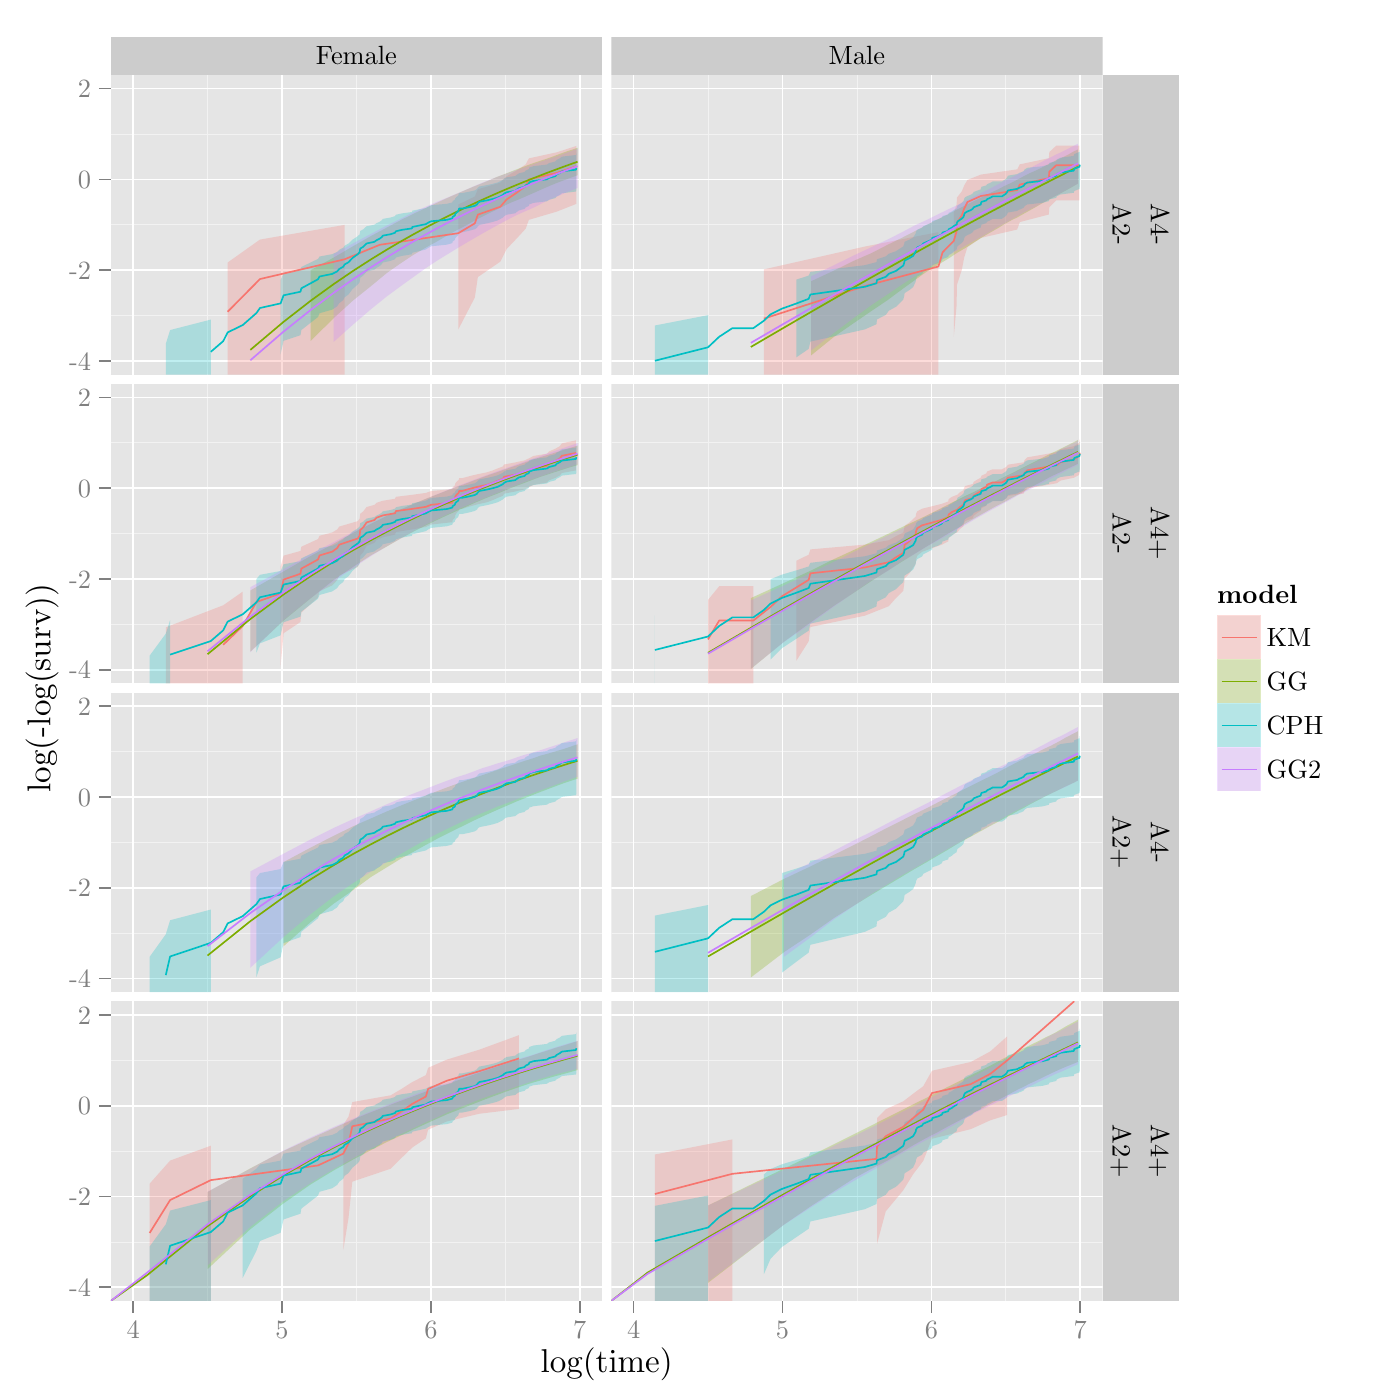 % Created by tikzDevice version 0.7.0 on 2015-01-13 11:58:20
% !TEX encoding = UTF-8 Unicode
\documentclass[11pt]{memoir}
\nonstopmode

\usepackage{tikz}

\usepackage[active,tightpage,psfixbb]{preview}

\PreviewEnvironment{pgfpicture}

\setlength\PreviewBorder{0pt}

\usepackage{amsmath}
\newcommand{\SweaveOpts}[1]{}  % do not interfere with LaTeX
\newcommand{\SweaveInput}[1]{} % because they are not real TeX commands
\newcommand{\Sexpr}[1]{}       % will only be parsed by R


\usepackage{geometry}
\usepackage{amsmath}
\usepackage{lscape}
\geometry{verbose,tmargin=2.5cm,bmargin=2.5cm,lmargin=2.5cm,rmargin=2.5cm}


\begin{document}

\begin{tikzpicture}[x=1pt,y=1pt]
\definecolor[named]{fillColor}{rgb}{1.00,1.00,1.00}
\path[use as bounding box,fill=fillColor,fill opacity=0.00] (0,0) rectangle (505.89,505.89);
\begin{scope}
\path[clip] (  0.00,  0.00) rectangle (505.89,505.89);
\definecolor[named]{drawColor}{rgb}{1.00,1.00,1.00}
\definecolor[named]{fillColor}{rgb}{1.00,1.00,1.00}

\path[draw=drawColor,line width= 0.6pt,line join=round,line cap=round,fill=fillColor] (  0.00,  0.00) rectangle (505.89,505.89);
\end{scope}
\begin{scope}
\path[clip] ( 40.03,478.81) rectangle (217.57,492.64);
\definecolor[named]{fillColor}{rgb}{0.80,0.80,0.80}

\path[fill=fillColor] ( 40.03,478.81) rectangle (217.57,492.64);
\definecolor[named]{drawColor}{rgb}{0.00,0.00,0.00}

\node[text=drawColor,anchor=base,inner sep=0pt, outer sep=0pt, scale=  0.87] at (128.80,482.43) {Female};
\end{scope}
\begin{scope}
\path[clip] (220.88,478.81) rectangle (398.42,492.64);
\definecolor[named]{fillColor}{rgb}{0.80,0.80,0.80}

\path[fill=fillColor] (220.88,478.81) rectangle (398.42,492.64);
\definecolor[named]{drawColor}{rgb}{0.00,0.00,0.00}

\node[text=drawColor,anchor=base,inner sep=0pt, outer sep=0pt, scale=  0.87] at (309.65,482.43) {Male};
\end{scope}
\begin{scope}
\path[clip] ( 40.03,370.54) rectangle (217.57,478.81);
\definecolor[named]{fillColor}{rgb}{0.90,0.90,0.90}

\path[fill=fillColor] ( 40.03,370.54) rectangle (217.57,478.81);
\definecolor[named]{drawColor}{rgb}{0.95,0.95,0.95}

\path[draw=drawColor,line width= 0.3pt,line join=round] ( 40.03,391.87) --
	(217.57,391.87);

\path[draw=drawColor,line width= 0.3pt,line join=round] ( 40.03,424.67) --
	(217.57,424.67);

\path[draw=drawColor,line width= 0.3pt,line join=round] ( 40.03,457.48) --
	(217.57,457.48);

\path[draw=drawColor,line width= 0.3pt,line join=round] ( 75.00,370.54) --
	( 75.00,478.81);

\path[draw=drawColor,line width= 0.3pt,line join=round] (128.80,370.54) --
	(128.80,478.81);

\path[draw=drawColor,line width= 0.3pt,line join=round] (182.60,370.54) --
	(182.60,478.81);
\definecolor[named]{drawColor}{rgb}{1.00,1.00,1.00}

\path[draw=drawColor,line width= 0.6pt,line join=round] ( 40.03,375.46) --
	(217.57,375.46);

\path[draw=drawColor,line width= 0.6pt,line join=round] ( 40.03,408.27) --
	(217.57,408.27);

\path[draw=drawColor,line width= 0.6pt,line join=round] ( 40.03,441.08) --
	(217.57,441.08);

\path[draw=drawColor,line width= 0.6pt,line join=round] ( 40.03,473.89) --
	(217.57,473.89);

\path[draw=drawColor,line width= 0.6pt,line join=round] ( 48.10,370.54) --
	( 48.10,478.81);

\path[draw=drawColor,line width= 0.6pt,line join=round] (101.90,370.54) --
	(101.90,478.81);

\path[draw=drawColor,line width= 0.6pt,line join=round] (155.70,370.54) --
	(155.70,478.81);

\path[draw=drawColor,line width= 0.6pt,line join=round] (209.50,370.54) --
	(209.50,478.81);
\definecolor[named]{fillColor}{rgb}{0.97,0.46,0.43}

\path[fill=fillColor,fill opacity=0.25] ( 82.25,411.02) --
	( 93.94,419.32) --
	(124.53,424.62) --
	(124.53,370.54) --
	( 93.94,370.54) --
	( 82.25,370.54) --
	cycle;

\path[fill=fillColor,fill opacity=0.25] (165.61,431.98) --
	(171.58,434.87) --
	(172.67,437.48) --
	(180.78,439.89) --
	(183.07,442.16) --
	(186.79,444.36) --
	(189.98,446.51) --
	(191.10,448.66) --
	(201.15,450.85) --
	(208.28,453.15) --
	(208.28,432.22) --
	(201.15,429.40) --
	(191.10,426.44) --
	(189.98,423.27) --
	(186.79,419.80) --
	(183.07,415.88) --
	(180.78,411.33) --
	(172.67,405.76) --
	(171.58,398.37) --
	(165.61,386.85) --
	cycle;
\definecolor[named]{fillColor}{rgb}{0.49,0.68,0.00}

\path[fill=fillColor,fill opacity=0.25] ( 40.03,370.54) --
	( 40.03,370.54) --
	cycle;

\path[fill=fillColor,fill opacity=0.25] (112.28,382.68) --
	(120.57,390.93) --
	(127.76,397.46) --
	(134.10,402.53) --
	(139.76,407.22) --
	(144.89,410.81) --
	(149.57,413.90) --
	(153.88,416.43) --
	(157.87,418.61) --
	(161.58,420.80) --
	(165.05,422.70) --
	(168.31,424.37) --
	(171.39,426.10) --
	(174.29,427.60) --
	(177.05,428.96) --
	(179.68,430.27) --
	(182.18,431.51) --
	(184.57,432.65) --
	(186.86,433.57) --
	(189.06,434.50) --
	(191.17,435.44) --
	(193.20,436.32) --
	(195.16,437.20) --
	(197.04,438.03) --
	(198.87,438.82) --
	(200.63,439.54) --
	(202.34,440.20) --
	(203.99,440.82) --
	(205.60,441.43) --
	(207.16,442.00) --
	(208.68,442.56) --
	(208.68,452.49) --
	(207.16,451.94) --
	(205.60,451.47) --
	(203.99,450.89) --
	(202.34,450.29) --
	(200.63,449.65) --
	(198.87,448.99) --
	(197.04,448.37) --
	(195.16,447.76) --
	(193.20,447.11) --
	(191.17,446.39) --
	(189.06,445.59) --
	(186.86,444.75) --
	(184.57,443.87) --
	(182.18,442.93) --
	(179.68,441.99) --
	(177.05,440.84) --
	(174.29,439.70) --
	(171.39,438.55) --
	(168.31,437.25) --
	(165.05,435.84) --
	(161.58,434.31) --
	(157.87,432.60) --
	(153.88,430.72) --
	(149.57,428.71) --
	(144.89,426.39) --
	(139.76,423.65) --
	(134.10,420.63) --
	(127.76,417.02) --
	(120.57,412.81) --
	(112.28,408.26) --
	cycle;
\definecolor[named]{fillColor}{rgb}{0.00,0.75,0.77}

\path[fill=fillColor,fill opacity=0.25] ( 59.91,370.54) --
	( 61.47,370.54) --
	( 76.17,370.54) --
	( 76.17,390.40) --
	( 61.47,386.62) --
	( 59.91,381.63) --
	cycle;

\path[fill=fillColor,fill opacity=0.25] (101.39,377.85) --
	(102.47,382.72) --
	(108.57,384.76) --
	(108.89,386.62) --
	(114.91,391.34) --
	(115.47,392.71) --
	(120.06,393.99) --
	(121.84,395.19) --
	(122.59,396.34) --
	(124.05,397.43) --
	(124.53,398.48) --
	(125.93,399.47) --
	(127.31,401.35) --
	(129.31,403.11) --
	(129.95,403.94) --
	(130.17,405.53) --
	(131.23,406.29) --
	(131.86,407.03) --
	(132.48,407.74) --
	(135.28,408.43) --
	(136.05,409.10) --
	(137.19,409.76) --
	(137.94,410.40) --
	(138.31,411.02) --
	(141.18,411.63) --
	(142.73,412.23) --
	(143.07,412.83) --
	(145.22,413.42) --
	(148.82,414.00) --
	(148.97,414.57) --
	(153.88,415.72) --
	(154.70,416.30) --
	(155.78,416.89) --
	(161.46,417.47) --
	(163.46,418.05) --
	(163.57,418.63) --
	(164.37,419.20) --
	(164.49,419.77) --
	(164.94,420.33) --
	(165.61,420.88) --
	(165.72,421.43) --
	(165.94,421.96) --
	(167.03,421.96) --
	(169.56,422.51) --
	(171.58,423.05) --
	(172.37,423.58) --
	(172.67,424.11) --
	(173.25,424.63) --
	(175.88,425.16) --
	(178.03,425.69) --
	(179.76,426.22) --
	(180.78,426.74) --
	(181.69,427.26) --
	(182.18,427.78) --
	(183.07,428.30) --
	(186.19,428.81) --
	(186.79,429.34) --
	(187.53,429.85) --
	(189.56,430.39) --
	(189.98,430.95) --
	(191.10,431.49) --
	(191.24,432.03) --
	(192.80,432.58) --
	(197.60,433.14) --
	(198.45,433.71) --
	(200.63,434.29) --
	(201.15,434.88) --
	(202.28,435.46) --
	(203.01,436.05) --
	(208.12,436.66) --
	(208.28,437.29) --
	(208.28,450.51) --
	(208.12,449.88) --
	(203.01,449.28) --
	(202.28,448.69) --
	(201.15,448.11) --
	(200.63,447.53) --
	(198.45,446.97) --
	(197.60,446.41) --
	(192.80,445.86) --
	(191.24,445.33) --
	(191.10,444.80) --
	(189.98,444.28) --
	(189.56,443.76) --
	(187.53,443.26) --
	(186.79,442.78) --
	(186.19,442.29) --
	(183.07,441.82) --
	(182.18,441.34) --
	(181.69,440.87) --
	(180.78,440.40) --
	(179.76,439.92) --
	(178.03,439.45) --
	(175.88,438.97) --
	(173.25,438.49) --
	(172.67,438.03) --
	(172.37,437.56) --
	(171.58,437.08) --
	(169.56,436.60) --
	(167.03,436.12) --
	(165.94,436.12) --
	(165.72,435.65) --
	(165.61,435.18) --
	(164.94,434.69) --
	(164.49,434.21) --
	(164.37,433.72) --
	(163.57,433.22) --
	(163.46,432.73) --
	(161.46,432.23) --
	(155.78,431.73) --
	(154.70,431.23) --
	(153.88,430.73) --
	(148.97,429.76) --
	(148.82,429.27) --
	(145.22,428.78) --
	(143.07,428.29) --
	(142.73,427.79) --
	(141.18,427.29) --
	(138.31,426.79) --
	(137.94,426.28) --
	(137.19,425.76) --
	(136.05,425.23) --
	(135.28,424.69) --
	(132.48,424.14) --
	(131.86,423.58) --
	(131.23,423.01) --
	(130.17,422.42) --
	(129.95,421.19) --
	(129.31,420.56) --
	(127.31,419.24) --
	(125.93,417.86) --
	(124.53,417.14) --
	(124.05,416.40) --
	(122.59,415.64) --
	(121.84,414.86) --
	(120.06,414.05) --
	(115.47,413.20) --
	(114.91,412.32) --
	(108.89,409.42) --
	(108.57,408.35) --
	(102.47,407.21) --
	(101.39,404.70) --
	cycle;
\definecolor[named]{fillColor}{rgb}{0.78,0.49,1.00}

\path[fill=fillColor,fill opacity=0.25] ( 40.03,370.54) --
	( 40.03,370.54) --
	cycle;

\path[fill=fillColor,fill opacity=0.25] (120.57,382.34) --
	(127.76,388.76) --
	(134.10,394.20) --
	(139.76,398.76) --
	(144.89,402.54) --
	(149.57,405.91) --
	(153.88,409.00) --
	(157.87,411.65) --
	(161.58,413.93) --
	(165.05,416.06) --
	(168.31,418.01) --
	(171.39,419.81) --
	(174.29,421.48) --
	(177.05,423.03) --
	(179.68,424.47) --
	(182.18,425.82) --
	(184.57,427.09) --
	(186.86,428.24) --
	(189.06,429.22) --
	(191.17,430.15) --
	(193.20,431.04) --
	(195.16,432.05) --
	(197.04,433.04) --
	(198.87,433.89) --
	(200.63,434.62) --
	(202.34,435.31) --
	(203.99,436.09) --
	(205.60,436.73) --
	(207.16,437.35) --
	(208.68,437.95) --
	(208.68,452.12) --
	(207.16,451.60) --
	(205.60,451.02) --
	(203.99,450.45) --
	(202.34,449.79) --
	(200.63,449.23) --
	(198.87,448.67) --
	(197.04,448.00) --
	(195.16,447.41) --
	(193.20,446.74) --
	(191.17,446.02) --
	(189.06,445.27) --
	(186.86,444.49) --
	(184.57,443.70) --
	(182.18,442.87) --
	(179.68,441.97) --
	(177.05,440.97) --
	(174.29,439.88) --
	(171.39,438.65) --
	(168.31,437.31) --
	(165.05,435.93) --
	(161.58,434.47) --
	(157.87,432.96) --
	(153.88,431.21) --
	(149.57,429.30) --
	(144.89,426.90) --
	(139.76,424.38) --
	(134.10,421.40) --
	(127.76,418.05) --
	(120.57,414.06) --
	cycle;
\definecolor[named]{drawColor}{rgb}{0.97,0.46,0.43}

\path[draw=drawColor,line width= 0.6pt,line join=round] ( 82.25,393.22) --
	( 93.94,405.05) --
	(124.53,412.19) --
	(137.19,417.42) --
	(165.61,421.62) --
	(171.58,425.18) --
	(172.67,428.32) --
	(180.78,431.17) --
	(183.07,433.81) --
	(186.79,436.30) --
	(189.98,438.70) --
	(191.10,441.05) --
	(201.15,443.41) --
	(208.28,445.82);
\definecolor[named]{drawColor}{rgb}{0.49,0.68,0.00}

\path[draw=drawColor,line width= 0.6pt,line join=round] ( 90.47,379.46) --
	(102.47,389.59) --
	(112.28,397.22) --
	(120.57,403.22) --
	(127.76,408.11) --
	(134.10,412.19) --
	(139.76,415.66) --
	(144.89,418.67) --
	(149.57,421.31) --
	(153.88,423.65) --
	(157.87,425.75) --
	(161.58,427.64) --
	(165.05,429.36) --
	(168.31,430.93) --
	(171.39,432.37) --
	(174.29,433.71) --
	(177.05,434.94) --
	(179.68,436.10) --
	(182.18,437.18) --
	(184.57,438.19) --
	(186.86,439.14) --
	(189.06,440.03) --
	(191.17,440.88) --
	(193.20,441.68) --
	(195.16,442.45) --
	(197.04,443.17) --
	(198.87,443.86) --
	(200.63,444.52) --
	(202.34,445.16) --
	(203.99,445.76) --
	(205.60,446.34) --
	(207.16,446.90) --
	(208.68,447.43);
\definecolor[named]{drawColor}{rgb}{0.00,0.75,0.77}

\path[draw=drawColor,line width= 0.6pt,line join=round] ( 76.17,378.76) --
	( 80.66,382.61) --
	( 82.25,385.76) --
	( 87.71,388.42) --
	( 92.66,392.76) --
	( 93.94,394.59) --
	(101.39,396.25) --
	(102.47,399.17) --
	(108.57,400.47) --
	(108.89,401.70) --
	(114.91,404.97) --
	(115.47,405.97) --
	(120.06,406.91) --
	(121.84,407.81) --
	(122.59,408.68) --
	(124.05,409.52) --
	(124.53,410.33) --
	(125.93,411.12) --
	(127.31,412.62) --
	(129.31,414.05) --
	(129.95,414.74) --
	(130.17,416.06) --
	(131.23,416.69) --
	(131.86,417.31) --
	(132.48,417.91) --
	(135.28,418.50) --
	(136.05,419.08) --
	(137.19,419.64) --
	(137.94,420.19) --
	(138.31,420.73) --
	(141.18,421.26) --
	(142.73,421.79) --
	(143.07,422.32) --
	(145.22,422.83) --
	(148.82,423.35) --
	(148.97,423.86) --
	(153.88,424.89) --
	(154.70,425.41) --
	(155.78,425.93) --
	(161.46,426.45) --
	(163.46,426.98) --
	(163.57,427.50) --
	(164.37,428.01) --
	(164.49,428.53) --
	(164.94,429.03) --
	(165.61,429.54) --
	(165.72,430.03) --
	(165.94,430.52) --
	(167.03,430.52) --
	(169.56,431.03) --
	(171.58,431.52) --
	(172.37,432.01) --
	(172.67,432.50) --
	(173.25,432.99) --
	(175.88,433.48) --
	(178.03,433.97) --
	(179.76,434.46) --
	(180.78,434.95) --
	(181.69,435.44) --
	(182.18,435.92) --
	(183.07,436.41) --
	(186.19,436.90) --
	(186.79,437.40) --
	(187.53,437.89) --
	(189.56,438.40) --
	(189.98,438.93) --
	(191.10,439.46) --
	(191.24,439.99) --
	(192.80,440.53) --
	(197.60,441.08) --
	(198.45,441.64) --
	(200.63,442.21) --
	(201.15,442.79) --
	(202.28,443.37) --
	(203.01,443.96) --
	(208.12,444.57) --
	(208.28,445.20);
\definecolor[named]{drawColor}{rgb}{0.78,0.49,1.00}

\path[draw=drawColor,line width= 0.6pt,line join=round] ( 90.47,375.71) --
	(102.47,386.07) --
	(112.28,393.89) --
	(120.57,400.06) --
	(127.76,405.10) --
	(134.10,409.31) --
	(139.76,412.90) --
	(144.89,416.01) --
	(149.57,418.74) --
	(153.88,421.17) --
	(157.87,423.34) --
	(161.58,425.30) --
	(165.05,427.08) --
	(168.31,428.71) --
	(171.39,430.20) --
	(174.29,431.59) --
	(177.05,432.87) --
	(179.68,434.07) --
	(182.18,435.19) --
	(184.57,436.24) --
	(186.86,437.22) --
	(189.06,438.16) --
	(191.17,439.03) --
	(193.20,439.87) --
	(195.16,440.66) --
	(197.04,441.41) --
	(198.87,442.13) --
	(200.63,442.82) --
	(202.34,443.47) --
	(203.99,444.10) --
	(205.60,444.70) --
	(207.16,445.28) --
	(208.68,445.83);
\end{scope}
\begin{scope}
\path[clip] ( 40.03,258.96) rectangle (217.57,367.23);
\definecolor[named]{fillColor}{rgb}{0.90,0.90,0.90}

\path[fill=fillColor] ( 40.03,258.96) rectangle (217.57,367.23);
\definecolor[named]{drawColor}{rgb}{0.95,0.95,0.95}

\path[draw=drawColor,line width= 0.3pt,line join=round] ( 40.03,280.28) --
	(217.57,280.28);

\path[draw=drawColor,line width= 0.3pt,line join=round] ( 40.03,313.09) --
	(217.57,313.09);

\path[draw=drawColor,line width= 0.3pt,line join=round] ( 40.03,345.90) --
	(217.57,345.90);

\path[draw=drawColor,line width= 0.3pt,line join=round] ( 75.00,258.96) --
	( 75.00,367.23);

\path[draw=drawColor,line width= 0.3pt,line join=round] (128.80,258.96) --
	(128.80,367.23);

\path[draw=drawColor,line width= 0.3pt,line join=round] (182.60,258.96) --
	(182.60,367.23);
\definecolor[named]{drawColor}{rgb}{1.00,1.00,1.00}

\path[draw=drawColor,line width= 0.6pt,line join=round] ( 40.03,263.88) --
	(217.57,263.88);

\path[draw=drawColor,line width= 0.6pt,line join=round] ( 40.03,296.69) --
	(217.57,296.69);

\path[draw=drawColor,line width= 0.6pt,line join=round] ( 40.03,329.50) --
	(217.57,329.50);

\path[draw=drawColor,line width= 0.6pt,line join=round] ( 40.03,362.31) --
	(217.57,362.31);

\path[draw=drawColor,line width= 0.6pt,line join=round] ( 48.10,258.96) --
	( 48.10,367.23);

\path[draw=drawColor,line width= 0.6pt,line join=round] (101.90,258.96) --
	(101.90,367.23);

\path[draw=drawColor,line width= 0.6pt,line join=round] (155.70,258.96) --
	(155.70,367.23);

\path[draw=drawColor,line width= 0.6pt,line join=round] (209.50,258.96) --
	(209.50,367.23);
\definecolor[named]{fillColor}{rgb}{0.97,0.46,0.43}

\path[fill=fillColor,fill opacity=0.25] ( 59.91,279.20) --
	( 80.66,287.17) --
	( 87.71,292.10) --
	( 87.71,258.96) --
	( 80.66,258.96) --
	( 59.91,258.96) --
	cycle;

\path[fill=fillColor,fill opacity=0.25] (101.39,301.11) --
	(102.47,305.11) --
	(108.57,306.80) --
	(108.89,308.34) --
	(114.91,311.08) --
	(115.47,312.31) --
	(120.06,313.47) --
	(121.84,314.57) --
	(122.59,315.62) --
	(129.31,317.58) --
	(129.95,318.50) --
	(130.17,320.24) --
	(131.23,321.08) --
	(131.86,321.89) --
	(132.48,322.68) --
	(135.28,323.45) --
	(136.05,324.20) --
	(138.31,324.94) --
	(142.73,325.66) --
	(143.07,326.37) --
	(148.82,327.07) --
	(153.88,327.77) --
	(155.78,328.45) --
	(163.46,329.13) --
	(163.57,329.80) --
	(164.37,330.46) --
	(164.49,331.13) --
	(164.94,331.79) --
	(165.72,332.45) --
	(165.94,333.11) --
	(167.03,333.11) --
	(169.56,333.80) --
	(172.37,334.49) --
	(175.88,335.19) --
	(178.03,335.89) --
	(179.76,336.60) --
	(181.69,337.32) --
	(182.18,338.05) --
	(186.19,338.79) --
	(189.56,339.55) --
	(191.24,340.33) --
	(192.80,341.13) --
	(197.60,341.95) --
	(198.45,342.81) --
	(200.63,343.72) --
	(202.28,344.67) --
	(203.01,345.68) --
	(208.12,346.77) --
	(208.12,335.90) --
	(203.01,334.96) --
	(202.28,334.06) --
	(200.63,333.18) --
	(198.45,332.33) --
	(197.60,331.49) --
	(192.80,330.68) --
	(191.24,329.87) --
	(189.56,329.07) --
	(186.19,328.28) --
	(182.18,327.50) --
	(181.69,326.72) --
	(179.76,325.94) --
	(178.03,325.16) --
	(175.88,324.38) --
	(172.37,323.60) --
	(169.56,322.82) --
	(167.03,322.02) --
	(165.94,322.02) --
	(165.72,321.24) --
	(164.94,320.46) --
	(164.49,319.66) --
	(164.37,318.85) --
	(163.57,318.02) --
	(163.46,317.19) --
	(155.78,316.33) --
	(153.88,315.46) --
	(148.82,314.56) --
	(143.07,313.65) --
	(142.73,312.71) --
	(138.31,311.74) --
	(136.05,310.74) --
	(135.28,309.70) --
	(132.48,308.63) --
	(131.86,307.51) --
	(131.23,306.35) --
	(130.17,305.13) --
	(129.95,302.51) --
	(129.31,301.09) --
	(122.59,297.96) --
	(121.84,296.22) --
	(120.06,294.33) --
	(115.47,292.27) --
	(114.91,289.99) --
	(108.89,284.52) --
	(108.57,281.14) --
	(102.47,277.07) --
	(101.39,265.03) --
	cycle;
\definecolor[named]{fillColor}{rgb}{0.49,0.68,0.00}

\path[fill=fillColor,fill opacity=0.25] ( 40.03,258.96) --
	( 40.03,258.96) --
	cycle;

\path[fill=fillColor,fill opacity=0.25] ( 90.47,270.43) --
	(102.47,281.65) --
	(112.28,289.71) --
	(120.57,296.29) --
	(127.76,301.17) --
	(134.10,305.25) --
	(139.76,308.41) --
	(144.89,311.36) --
	(149.57,313.87) --
	(153.88,316.03) --
	(157.87,317.96) --
	(161.58,319.69) --
	(165.05,321.26) --
	(168.31,322.71) --
	(171.39,324.12) --
	(174.29,325.34) --
	(177.05,326.48) --
	(179.68,327.48) --
	(182.18,328.53) --
	(184.57,329.51) --
	(186.86,330.42) --
	(189.06,331.21) --
	(191.17,332.03) --
	(193.20,332.81) --
	(195.16,333.56) --
	(197.04,334.15) --
	(198.87,334.74) --
	(200.63,335.33) --
	(202.34,335.87) --
	(203.99,336.41) --
	(205.60,336.94) --
	(207.16,337.36) --
	(208.68,337.81) --
	(208.68,344.85) --
	(207.16,344.37) --
	(205.60,343.93) --
	(203.99,343.41) --
	(202.34,342.85) --
	(200.63,342.35) --
	(198.87,341.79) --
	(197.04,341.23) --
	(195.16,340.67) --
	(193.20,340.00) --
	(191.17,339.32) --
	(189.06,338.60) --
	(186.86,337.78) --
	(184.57,337.04) --
	(182.18,336.19) --
	(179.68,335.29) --
	(177.05,334.41) --
	(174.29,333.40) --
	(171.39,332.33) --
	(168.31,331.13) --
	(165.05,329.97) --
	(161.58,328.66) --
	(157.87,327.18) --
	(153.88,325.64) --
	(149.57,323.83) --
	(144.89,321.83) --
	(139.76,319.46) --
	(134.10,316.63) --
	(127.76,313.43) --
	(120.57,309.40) --
	(112.28,305.00) --
	(102.47,299.40) --
	( 90.47,292.52) --
	cycle;
\definecolor[named]{fillColor}{rgb}{0.00,0.75,0.77}

\path[fill=fillColor,fill opacity=0.25] ( 54.07,258.96) --
	( 59.91,258.96) --
	( 61.47,258.96) --
	( 61.47,281.84) --
	( 59.91,276.92) --
	( 54.07,268.95) --
	cycle;

\path[fill=fillColor,fill opacity=0.25] ( 92.66,270.04) --
	( 93.94,273.42) --
	(101.39,276.30) --
	(102.47,281.04) --
	(108.57,283.05) --
	(108.89,284.87) --
	(114.91,289.55) --
	(115.47,290.90) --
	(120.06,292.18) --
	(121.84,293.38) --
	(122.59,294.52) --
	(124.05,295.61) --
	(124.53,296.65) --
	(125.93,297.65) --
	(127.31,299.54) --
	(129.31,301.30) --
	(129.95,302.14) --
	(130.17,303.74) --
	(131.23,304.49) --
	(131.86,305.23) --
	(132.48,305.94) --
	(135.28,306.64) --
	(136.05,307.31) --
	(137.19,307.96) --
	(137.94,308.60) --
	(138.31,309.23) --
	(141.18,309.84) --
	(142.73,310.45) --
	(143.07,311.05) --
	(145.22,311.64) --
	(148.82,312.23) --
	(148.97,312.80) --
	(153.88,313.96) --
	(154.70,314.54) --
	(155.78,315.13) --
	(161.46,315.71) --
	(163.46,316.30) --
	(163.57,316.87) --
	(164.37,317.44) --
	(164.49,318.00) --
	(164.94,318.56) --
	(165.61,319.11) --
	(165.72,319.65) --
	(165.94,320.18) --
	(167.03,320.18) --
	(169.56,320.72) --
	(171.58,321.26) --
	(172.37,321.78) --
	(172.67,322.30) --
	(173.25,322.82) --
	(175.88,323.34) --
	(178.03,323.86) --
	(179.76,324.38) --
	(180.78,324.89) --
	(181.69,325.40) --
	(182.18,325.91) --
	(183.07,326.42) --
	(186.19,326.92) --
	(186.79,327.43) --
	(187.53,327.94) --
	(189.56,328.47) --
	(189.98,329.01) --
	(191.10,329.54) --
	(191.24,330.09) --
	(192.80,330.64) --
	(197.60,331.19) --
	(198.45,331.75) --
	(200.63,332.32) --
	(201.15,332.88) --
	(202.28,333.45) --
	(203.01,334.03) --
	(208.12,334.61) --
	(208.28,335.21) --
	(208.28,344.79) --
	(208.12,344.14) --
	(203.01,343.52) --
	(202.28,342.92) --
	(201.15,342.34) --
	(200.63,341.75) --
	(198.45,341.18) --
	(197.60,340.61) --
	(192.80,340.06) --
	(191.24,339.53) --
	(191.10,339.01) --
	(189.98,338.49) --
	(189.56,337.96) --
	(187.53,337.45) --
	(186.79,336.97) --
	(186.19,336.48) --
	(183.07,336.01) --
	(182.18,335.53) --
	(181.69,335.06) --
	(180.78,334.58) --
	(179.76,334.11) --
	(178.03,333.63) --
	(175.88,333.15) --
	(173.25,332.68) --
	(172.67,332.21) --
	(172.37,331.74) --
	(171.58,331.27) --
	(169.56,330.79) --
	(167.03,330.31) --
	(165.94,330.31) --
	(165.72,329.84) --
	(165.61,329.37) --
	(164.94,328.89) --
	(164.49,328.41) --
	(164.37,327.92) --
	(163.57,327.43) --
	(163.46,326.94) --
	(161.46,326.45) --
	(155.78,325.96) --
	(154.70,325.47) --
	(153.88,324.98) --
	(148.97,324.02) --
	(148.82,323.54) --
	(145.22,323.06) --
	(143.07,322.58) --
	(142.73,322.09) --
	(141.18,321.60) --
	(138.31,321.11) --
	(137.94,320.61) --
	(137.19,320.10) --
	(136.05,319.58) --
	(135.28,319.05) --
	(132.48,318.51) --
	(131.86,317.96) --
	(131.23,317.39) --
	(130.17,316.82) --
	(129.95,315.62) --
	(129.31,315.00) --
	(127.31,313.71) --
	(125.93,312.37) --
	(124.53,311.67) --
	(124.05,310.95) --
	(122.59,310.21) --
	(121.84,309.44) --
	(120.06,308.65) --
	(115.47,307.82) --
	(114.91,306.96) --
	(108.89,304.14) --
	(108.57,303.10) --
	(102.47,301.99) --
	(101.39,299.55) --
	( 93.94,298.18) --
	( 92.66,296.67) --
	cycle;
\definecolor[named]{fillColor}{rgb}{0.78,0.49,1.00}

\path[fill=fillColor,fill opacity=0.25] ( 40.03,258.96) --
	( 40.03,258.96) --
	cycle;

\path[fill=fillColor,fill opacity=0.25] ( 90.47,270.21) --
	(102.47,281.81) --
	(112.28,289.76) --
	(120.57,295.82) --
	(127.76,300.78) --
	(134.10,304.96) --
	(139.76,308.47) --
	(144.89,311.37) --
	(149.57,314.04) --
	(153.88,316.25) --
	(157.87,318.25) --
	(161.58,319.96) --
	(165.05,321.65) --
	(168.31,323.07) --
	(171.39,324.38) --
	(174.29,325.57) --
	(177.05,326.66) --
	(179.68,327.71) --
	(182.18,328.75) --
	(184.57,329.73) --
	(186.86,330.65) --
	(189.06,331.48) --
	(191.17,332.25) --
	(193.20,332.98) --
	(195.16,333.66) --
	(197.04,334.31) --
	(198.87,334.96) --
	(200.63,335.49) --
	(202.34,336.09) --
	(203.99,336.60) --
	(205.60,337.08) --
	(207.16,337.62) --
	(208.68,338.10) --
	(208.68,345.75) --
	(207.16,345.24) --
	(205.60,344.70) --
	(203.99,344.15) --
	(202.34,343.57) --
	(200.63,343.00) --
	(198.87,342.38) --
	(197.04,341.74) --
	(195.16,341.09) --
	(193.20,340.40) --
	(191.17,339.70) --
	(189.06,338.94) --
	(186.86,338.16) --
	(184.57,337.30) --
	(182.18,336.49) --
	(179.68,335.62) --
	(177.05,334.63) --
	(174.29,333.64) --
	(171.39,332.58) --
	(168.31,331.39) --
	(165.05,330.13) --
	(161.58,328.77) --
	(157.87,327.27) --
	(153.88,325.62) --
	(149.57,323.79) --
	(144.89,321.82) --
	(139.76,319.50) --
	(134.10,316.86) --
	(127.76,313.76) --
	(120.57,310.00) --
	(112.28,305.64) --
	(102.47,300.20) --
	( 90.47,293.72) --
	cycle;
\definecolor[named]{drawColor}{rgb}{0.97,0.46,0.43}

\path[draw=drawColor,line width= 0.6pt,line join=round] ( 80.66,272.90) --
	( 87.71,279.69) --
	( 92.66,288.34) --
	(101.39,291.47) --
	(102.47,296.47) --
	(108.57,298.55) --
	(108.89,300.42) --
	(114.91,303.71) --
	(115.47,305.18) --
	(120.06,306.55) --
	(121.84,307.84) --
	(122.59,309.06) --
	(129.31,311.32) --
	(129.95,312.38) --
	(130.17,314.37) --
	(131.23,315.31) --
	(131.86,316.23) --
	(132.48,317.11) --
	(135.28,317.97) --
	(136.05,318.81) --
	(138.31,319.63) --
	(142.73,320.43) --
	(143.07,321.21) --
	(148.82,321.98) --
	(153.88,322.74) --
	(155.78,323.49) --
	(163.46,324.22) --
	(163.57,324.95) --
	(164.37,325.66) --
	(164.49,326.38) --
	(164.94,327.08) --
	(165.72,327.78) --
	(165.94,328.48) --
	(167.03,328.48) --
	(169.56,329.21) --
	(172.37,329.94) --
	(175.88,330.66) --
	(178.03,331.39) --
	(179.76,332.12) --
	(181.69,332.86) --
	(182.18,333.61) --
	(186.19,334.37) --
	(189.56,335.13) --
	(191.24,335.92) --
	(192.80,336.72) --
	(197.60,337.54) --
	(198.45,338.40) --
	(200.63,339.28) --
	(202.28,340.21) --
	(203.01,341.18) --
	(208.12,342.22);
\definecolor[named]{drawColor}{rgb}{0.49,0.68,0.00}

\path[draw=drawColor,line width= 0.6pt,line join=round] ( 74.99,269.48) --
	( 90.47,282.21) --
	(102.47,291.08) --
	(112.28,297.73) --
	(120.57,302.95) --
	(127.76,307.19) --
	(134.10,310.74) --
	(139.76,313.75) --
	(144.89,316.37) --
	(149.57,318.66) --
	(153.88,320.70) --
	(157.87,322.52) --
	(161.58,324.17) --
	(165.05,325.67) --
	(168.31,327.04) --
	(171.39,328.30) --
	(174.29,329.47) --
	(177.05,330.56) --
	(179.68,331.57) --
	(182.18,332.52) --
	(184.57,333.41) --
	(186.86,334.24) --
	(189.06,335.03) --
	(191.17,335.78) --
	(193.20,336.49) --
	(195.16,337.16) --
	(197.04,337.80) --
	(198.87,338.41) --
	(200.63,339.00) --
	(202.34,339.56) --
	(203.99,340.09) --
	(205.60,340.61) --
	(207.16,341.10) --
	(208.68,341.58);
\definecolor[named]{drawColor}{rgb}{0.00,0.75,0.77}

\path[draw=drawColor,line width= 0.6pt,line join=round] ( 61.47,269.33) --
	( 76.17,274.25) --
	( 80.66,278.11) --
	( 82.25,281.25) --
	( 87.71,283.91) --
	( 92.66,288.25) --
	( 93.94,290.08) --
	(101.39,291.74) --
	(102.47,294.66) --
	(108.57,295.96) --
	(108.89,297.19) --
	(114.91,300.46) --
	(115.47,301.46) --
	(120.06,302.40) --
	(121.84,303.30) --
	(122.59,304.17) --
	(124.05,305.01) --
	(124.53,305.82) --
	(125.93,306.61) --
	(127.31,308.11) --
	(129.31,309.54) --
	(129.95,310.23) --
	(130.17,311.55) --
	(131.23,312.18) --
	(131.86,312.80) --
	(132.48,313.40) --
	(135.28,313.99) --
	(136.05,314.57) --
	(137.19,315.13) --
	(137.94,315.68) --
	(138.31,316.22) --
	(141.18,316.75) --
	(142.73,317.28) --
	(143.07,317.81) --
	(145.22,318.32) --
	(148.82,318.84) --
	(148.97,319.35) --
	(153.88,320.38) --
	(154.70,320.90) --
	(155.78,321.42) --
	(161.46,321.94) --
	(163.46,322.47) --
	(163.57,322.99) --
	(164.37,323.51) --
	(164.49,324.02) --
	(164.94,324.52) --
	(165.61,325.03) --
	(165.72,325.52) --
	(165.94,326.01) --
	(167.03,326.01) --
	(169.56,326.52) --
	(171.58,327.01) --
	(172.37,327.50) --
	(172.67,327.99) --
	(173.25,328.48) --
	(175.88,328.97) --
	(178.03,329.46) --
	(179.76,329.95) --
	(180.78,330.44) --
	(181.69,330.93) --
	(182.18,331.41) --
	(183.07,331.90) --
	(186.19,332.39) --
	(186.79,332.89) --
	(187.53,333.38) --
	(189.56,333.89) --
	(189.98,334.42) --
	(191.10,334.95) --
	(191.24,335.48) --
	(192.80,336.02) --
	(197.60,336.57) --
	(198.45,337.13) --
	(200.63,337.70) --
	(201.15,338.28) --
	(202.28,338.86) --
	(203.01,339.45) --
	(208.12,340.06) --
	(208.28,340.69);
\definecolor[named]{drawColor}{rgb}{0.78,0.49,1.00}

\path[draw=drawColor,line width= 0.6pt,line join=round] ( 74.99,270.56) --
	( 90.47,283.07) --
	(102.47,291.81) --
	(112.28,298.37) --
	(120.57,303.53) --
	(127.76,307.73) --
	(134.10,311.24) --
	(139.76,314.23) --
	(144.89,316.82) --
	(149.57,319.10) --
	(153.88,321.12) --
	(157.87,322.93) --
	(161.58,324.57) --
	(165.05,326.07) --
	(168.31,327.43) --
	(171.39,328.69) --
	(174.29,329.85) --
	(177.05,330.94) --
	(179.68,331.94) --
	(182.18,332.89) --
	(184.57,333.77) --
	(186.86,334.61) --
	(189.06,335.40) --
	(191.17,336.14) --
	(193.20,336.85) --
	(195.16,337.52) --
	(197.04,338.16) --
	(198.87,338.78) --
	(200.63,339.36) --
	(202.34,339.92) --
	(203.99,340.45) --
	(205.60,340.97) --
	(207.16,341.46) --
	(208.68,341.94);
\end{scope}
\begin{scope}
\path[clip] ( 40.03,147.38) rectangle (217.57,255.65);
\definecolor[named]{fillColor}{rgb}{0.90,0.90,0.90}

\path[fill=fillColor] ( 40.03,147.38) rectangle (217.57,255.65);
\definecolor[named]{drawColor}{rgb}{0.95,0.95,0.95}

\path[draw=drawColor,line width= 0.3pt,line join=round] ( 40.03,168.70) --
	(217.57,168.70);

\path[draw=drawColor,line width= 0.3pt,line join=round] ( 40.03,201.51) --
	(217.57,201.51);

\path[draw=drawColor,line width= 0.3pt,line join=round] ( 40.03,234.32) --
	(217.57,234.32);

\path[draw=drawColor,line width= 0.3pt,line join=round] ( 75.00,147.38) --
	( 75.00,255.65);

\path[draw=drawColor,line width= 0.3pt,line join=round] (128.80,147.38) --
	(128.80,255.65);

\path[draw=drawColor,line width= 0.3pt,line join=round] (182.60,147.38) --
	(182.60,255.65);
\definecolor[named]{drawColor}{rgb}{1.00,1.00,1.00}

\path[draw=drawColor,line width= 0.6pt,line join=round] ( 40.03,152.30) --
	(217.57,152.30);

\path[draw=drawColor,line width= 0.6pt,line join=round] ( 40.03,185.11) --
	(217.57,185.11);

\path[draw=drawColor,line width= 0.6pt,line join=round] ( 40.03,217.92) --
	(217.57,217.92);

\path[draw=drawColor,line width= 0.6pt,line join=round] ( 40.03,250.73) --
	(217.57,250.73);

\path[draw=drawColor,line width= 0.6pt,line join=round] ( 48.10,147.38) --
	( 48.10,255.65);

\path[draw=drawColor,line width= 0.6pt,line join=round] (101.90,147.38) --
	(101.90,255.65);

\path[draw=drawColor,line width= 0.6pt,line join=round] (155.70,147.38) --
	(155.70,255.65);

\path[draw=drawColor,line width= 0.6pt,line join=round] (209.50,147.38) --
	(209.50,255.65);
\definecolor[named]{fillColor}{rgb}{0.49,0.68,0.00}

\path[fill=fillColor,fill opacity=0.25] ( 40.03,147.38) --
	( 40.03,147.38) --
	cycle;

\path[fill=fillColor,fill opacity=0.25] (102.47,163.95) --
	(112.28,172.73) --
	(120.57,179.33) --
	(127.76,184.36) --
	(134.10,189.01) --
	(139.76,192.48) --
	(144.89,195.63) --
	(149.57,198.19) --
	(153.88,200.58) --
	(157.87,202.75) --
	(161.58,204.62) --
	(165.05,206.35) --
	(168.31,207.93) --
	(171.39,209.47) --
	(174.29,210.82) --
	(177.05,212.07) --
	(179.68,213.24) --
	(182.18,214.32) --
	(184.57,215.36) --
	(186.86,216.36) --
	(189.06,217.23) --
	(191.17,218.09) --
	(193.20,218.91) --
	(195.16,219.67) --
	(197.04,220.37) --
	(198.87,221.07) --
	(200.63,221.73) --
	(202.34,222.37) --
	(203.99,222.98) --
	(205.60,223.52) --
	(207.16,224.02) --
	(208.68,224.50) --
	(208.68,236.92) --
	(207.16,236.42) --
	(205.60,235.89) --
	(203.99,235.34) --
	(202.34,234.84) --
	(200.63,234.34) --
	(198.87,233.82) --
	(197.04,233.30) --
	(195.16,232.80) --
	(193.20,232.08) --
	(191.17,231.43) --
	(189.06,230.77) --
	(186.86,230.04) --
	(184.57,229.26) --
	(182.18,228.48) --
	(179.68,227.65) --
	(177.05,226.71) --
	(174.29,225.79) --
	(171.39,224.82) --
	(168.31,223.77) --
	(165.05,222.64) --
	(161.58,221.38) --
	(157.87,219.96) --
	(153.88,218.40) --
	(149.57,216.69) --
	(144.89,214.80) --
	(139.76,212.66) --
	(134.10,210.17) --
	(127.76,207.38) --
	(120.57,203.87) --
	(112.28,199.62) --
	(102.47,194.37) --
	cycle;
\definecolor[named]{fillColor}{rgb}{0.00,0.75,0.77}

\path[fill=fillColor,fill opacity=0.25] ( 54.07,147.38) --
	( 59.91,147.38) --
	( 61.47,147.38) --
	( 76.17,147.38) --
	( 76.17,177.22) --
	( 61.47,173.36) --
	( 59.91,168.29) --
	( 54.07,160.13) --
	cycle;

\path[fill=fillColor,fill opacity=0.25] ( 92.66,152.80) --
	( 93.94,156.72) --
	(101.39,159.95) --
	(102.47,165.12) --
	(108.57,167.26) --
	(108.89,169.20) --
	(114.91,174.09) --
	(115.47,175.49) --
	(120.06,176.81) --
	(121.84,178.04) --
	(122.59,179.21) --
	(124.05,180.33) --
	(124.53,181.39) --
	(125.93,182.40) --
	(127.31,184.29) --
	(129.31,186.03) --
	(129.95,186.86) --
	(130.17,188.45) --
	(131.23,189.21) --
	(131.86,189.94) --
	(132.48,190.65) --
	(135.28,191.35) --
	(136.05,192.03) --
	(137.19,192.69) --
	(137.94,193.33) --
	(138.31,193.95) --
	(141.18,194.56) --
	(142.73,195.16) --
	(143.07,195.75) --
	(145.22,196.33) --
	(148.82,196.90) --
	(148.97,197.46) --
	(153.88,198.57) --
	(154.70,199.13) --
	(155.78,199.68) --
	(161.46,200.22) --
	(163.46,200.76) --
	(163.57,201.30) --
	(164.37,201.83) --
	(164.49,202.36) --
	(164.94,202.89) --
	(165.61,203.42) --
	(165.72,203.93) --
	(165.94,204.44) --
	(167.03,204.44) --
	(169.56,204.97) --
	(171.58,205.49) --
	(172.37,206.00) --
	(172.67,206.51) --
	(173.25,207.01) --
	(175.88,207.51) --
	(178.03,208.01) --
	(179.76,208.51) --
	(180.78,209.01) --
	(181.69,209.50) --
	(182.18,209.99) --
	(183.07,210.50) --
	(186.19,210.99) --
	(186.79,211.50) --
	(187.53,212.00) --
	(189.56,212.50) --
	(189.98,213.02) --
	(191.10,213.54) --
	(191.24,214.05) --
	(192.80,214.57) --
	(197.60,215.11) --
	(198.45,215.66) --
	(200.63,216.22) --
	(201.15,216.79) --
	(202.28,217.36) --
	(203.01,217.94) --
	(208.12,218.54) --
	(208.28,219.17) --
	(208.28,238.63) --
	(208.12,237.99) --
	(203.01,237.38) --
	(202.28,236.79) --
	(201.15,236.21) --
	(200.63,235.63) --
	(198.45,235.05) --
	(197.60,234.49) --
	(192.80,233.93) --
	(191.24,233.39) --
	(191.10,232.85) --
	(189.98,232.32) --
	(189.56,231.79) --
	(187.53,231.27) --
	(186.79,230.78) --
	(186.19,230.29) --
	(183.07,229.80) --
	(182.18,229.32) --
	(181.69,228.83) --
	(180.78,228.35) --
	(179.76,227.87) --
	(178.03,227.38) --
	(175.88,226.89) --
	(173.25,226.39) --
	(172.67,225.92) --
	(172.37,225.43) --
	(171.58,224.95) --
	(169.56,224.46) --
	(167.03,223.96) --
	(165.94,223.96) --
	(165.72,223.48) --
	(165.61,222.99) --
	(164.94,222.49) --
	(164.49,221.99) --
	(164.37,221.48) --
	(163.57,220.97) --
	(163.46,220.46) --
	(161.46,219.94) --
	(155.78,219.42) --
	(154.70,218.90) --
	(153.88,218.40) --
	(148.97,217.40) --
	(148.82,216.90) --
	(145.22,216.40) --
	(143.07,215.90) --
	(142.73,215.40) --
	(141.18,214.88) --
	(138.31,214.38) --
	(137.94,213.86) --
	(137.19,213.33) --
	(136.05,212.80) --
	(135.28,212.25) --
	(132.48,211.69) --
	(131.86,211.12) --
	(131.23,210.54) --
	(130.17,209.94) --
	(129.95,208.69) --
	(129.31,208.04) --
	(127.31,206.69) --
	(125.93,205.28) --
	(124.53,204.55) --
	(124.05,203.80) --
	(122.59,203.03) --
	(121.84,202.23) --
	(120.06,201.40) --
	(115.47,200.54) --
	(114.91,199.63) --
	(108.89,196.67) --
	(108.57,195.58) --
	(102.47,194.42) --
	(101.39,191.85) --
	( 93.94,190.41) --
	( 92.66,188.83) --
	cycle;
\definecolor[named]{fillColor}{rgb}{0.78,0.49,1.00}

\path[fill=fillColor,fill opacity=0.25] ( 40.03,147.38) --
	( 40.03,147.38) --
	cycle;

\path[fill=fillColor,fill opacity=0.25] ( 90.47,156.19) --
	(102.47,167.32) --
	(112.28,175.59) --
	(120.57,181.99) --
	(127.76,186.92) --
	(134.10,190.92) --
	(139.76,194.38) --
	(144.89,197.38) --
	(149.57,200.09) --
	(153.88,202.48) --
	(157.87,204.58) --
	(161.58,206.40) --
	(165.05,208.08) --
	(168.31,209.62) --
	(171.39,210.97) --
	(174.29,212.15) --
	(177.05,213.29) --
	(179.68,214.43) --
	(182.18,215.34) --
	(184.57,216.24) --
	(186.86,217.13) --
	(189.06,217.96) --
	(191.17,218.76) --
	(193.20,219.53) --
	(195.16,220.25) --
	(197.04,220.95) --
	(198.87,221.62) --
	(200.63,222.26) --
	(202.34,222.89) --
	(203.99,223.56) --
	(205.60,224.13) --
	(207.16,224.68) --
	(208.68,225.19) --
	(208.68,239.18) --
	(207.16,238.69) --
	(205.60,238.19) --
	(203.99,237.66) --
	(202.34,237.11) --
	(200.63,236.54) --
	(198.87,235.97) --
	(197.04,235.37) --
	(195.16,234.77) --
	(193.20,234.20) --
	(191.17,233.59) --
	(189.06,232.98) --
	(186.86,232.25) --
	(184.57,231.43) --
	(182.18,230.71) --
	(179.68,230.01) --
	(177.05,229.13) --
	(174.29,228.32) --
	(171.39,227.20) --
	(168.31,226.08) --
	(165.05,225.06) --
	(161.58,223.79) --
	(157.87,222.39) --
	(153.88,220.83) --
	(149.57,219.20) --
	(144.89,217.36) --
	(139.76,215.26) --
	(134.10,212.74) --
	(127.76,210.00) --
	(120.57,206.70) --
	(112.28,202.57) --
	(102.47,197.41) --
	( 90.47,191.00) --
	cycle;
\definecolor[named]{drawColor}{rgb}{0.49,0.68,0.00}

\path[draw=drawColor,line width= 0.6pt,line join=round] ( 74.99,160.60) --
	( 90.47,173.02) --
	(102.47,181.68) --
	(112.28,188.16) --
	(120.57,193.25) --
	(127.76,197.39) --
	(134.10,200.84) --
	(139.76,203.78) --
	(144.89,206.33) --
	(149.57,208.57) --
	(153.88,210.55) --
	(157.87,212.33) --
	(161.58,213.94) --
	(165.05,215.41) --
	(168.31,216.75) --
	(171.39,217.98) --
	(174.29,219.12) --
	(177.05,220.18) --
	(179.68,221.17) --
	(182.18,222.10) --
	(184.57,222.97) --
	(186.86,223.78) --
	(189.06,224.56) --
	(191.17,225.29) --
	(193.20,225.98) --
	(195.16,226.64) --
	(197.04,227.27) --
	(198.87,227.86) --
	(200.63,228.44) --
	(202.34,228.98) --
	(203.99,229.51) --
	(205.60,230.01) --
	(207.16,230.50) --
	(208.68,230.96);
\definecolor[named]{drawColor}{rgb}{0.00,0.75,0.77}

\path[draw=drawColor,line width= 0.6pt,line join=round] ( 59.91,153.53) --
	( 61.47,160.27) --
	( 76.17,165.19) --
	( 80.66,169.04) --
	( 82.25,172.19) --
	( 87.71,174.84) --
	( 92.66,179.19) --
	( 93.94,181.02) --
	(101.39,182.67) --
	(102.47,185.59) --
	(108.57,186.90) --
	(108.89,188.12) --
	(114.91,191.40) --
	(115.47,192.39) --
	(120.06,193.34) --
	(121.84,194.24) --
	(122.59,195.11) --
	(124.05,195.95) --
	(124.53,196.76) --
	(125.93,197.54) --
	(127.31,199.05) --
	(129.31,200.48) --
	(129.95,201.16) --
	(130.17,202.48) --
	(131.23,203.12) --
	(131.86,203.74) --
	(132.48,204.34) --
	(135.28,204.93) --
	(136.05,205.50) --
	(137.19,206.07) --
	(137.94,206.62) --
	(138.31,207.16) --
	(141.18,207.69) --
	(142.73,208.22) --
	(143.07,208.74) --
	(145.22,209.26) --
	(148.82,209.78) --
	(148.97,210.29) --
	(153.88,211.31) --
	(154.70,211.83) --
	(155.78,212.36) --
	(161.46,212.88) --
	(163.46,213.41) --
	(163.57,213.92) --
	(164.37,214.44) --
	(164.49,214.95) --
	(164.94,215.46) --
	(165.61,215.96) --
	(165.72,216.46) --
	(165.94,216.95) --
	(167.03,216.95) --
	(169.56,217.45) --
	(171.58,217.95) --
	(172.37,218.44) --
	(172.67,218.93) --
	(173.25,219.41) --
	(175.88,219.91) --
	(178.03,220.40) --
	(179.76,220.89) --
	(180.78,221.38) --
	(181.69,221.86) --
	(182.18,222.35) --
	(183.07,222.84) --
	(186.19,223.33) --
	(186.79,223.82) --
	(187.53,224.31) --
	(189.56,224.83) --
	(189.98,225.36) --
	(191.10,225.89) --
	(191.24,226.42) --
	(192.80,226.95) --
	(197.60,227.51) --
	(198.45,228.07) --
	(200.63,228.64) --
	(201.15,229.22) --
	(202.28,229.80) --
	(203.01,230.39) --
	(208.12,230.99) --
	(208.28,231.63);
\definecolor[named]{drawColor}{rgb}{0.78,0.49,1.00}

\path[draw=drawColor,line width= 0.6pt,line join=round] ( 74.99,164.00) --
	( 90.47,175.96) --
	(102.47,184.30) --
	(112.28,190.56) --
	(120.57,195.47) --
	(127.76,199.48) --
	(134.10,202.82) --
	(139.76,205.67) --
	(144.89,208.15) --
	(149.57,210.32) --
	(153.88,212.25) --
	(157.87,213.98) --
	(161.58,215.55) --
	(165.05,216.97) --
	(168.31,218.28) --
	(171.39,219.48) --
	(174.29,220.60) --
	(177.05,221.63) --
	(179.68,222.60) --
	(182.18,223.50) --
	(184.57,224.35) --
	(186.86,225.16) --
	(189.06,225.91) --
	(191.17,226.63) --
	(193.20,227.31) --
	(195.16,227.95) --
	(197.04,228.57) --
	(198.87,229.15) --
	(200.63,229.72) --
	(202.34,230.25) --
	(203.99,230.77) --
	(205.60,231.26) --
	(207.16,231.74) --
	(208.68,232.19);
\end{scope}
\begin{scope}
\path[clip] ( 40.03, 35.80) rectangle (217.57,144.07);
\definecolor[named]{fillColor}{rgb}{0.90,0.90,0.90}

\path[fill=fillColor] ( 40.03, 35.80) rectangle (217.57,144.07);
\definecolor[named]{drawColor}{rgb}{0.95,0.95,0.95}

\path[draw=drawColor,line width= 0.3pt,line join=round] ( 40.03, 57.12) --
	(217.57, 57.12);

\path[draw=drawColor,line width= 0.3pt,line join=round] ( 40.03, 89.93) --
	(217.57, 89.93);

\path[draw=drawColor,line width= 0.3pt,line join=round] ( 40.03,122.74) --
	(217.57,122.74);

\path[draw=drawColor,line width= 0.3pt,line join=round] ( 75.00, 35.80) --
	( 75.00,144.07);

\path[draw=drawColor,line width= 0.3pt,line join=round] (128.80, 35.80) --
	(128.80,144.07);

\path[draw=drawColor,line width= 0.3pt,line join=round] (182.60, 35.80) --
	(182.60,144.07);
\definecolor[named]{drawColor}{rgb}{1.00,1.00,1.00}

\path[draw=drawColor,line width= 0.6pt,line join=round] ( 40.03, 40.72) --
	(217.57, 40.72);

\path[draw=drawColor,line width= 0.6pt,line join=round] ( 40.03, 73.53) --
	(217.57, 73.53);

\path[draw=drawColor,line width= 0.6pt,line join=round] ( 40.03,106.34) --
	(217.57,106.34);

\path[draw=drawColor,line width= 0.6pt,line join=round] ( 40.03,139.14) --
	(217.57,139.14);

\path[draw=drawColor,line width= 0.6pt,line join=round] ( 48.10, 35.80) --
	( 48.10,144.07);

\path[draw=drawColor,line width= 0.6pt,line join=round] (101.90, 35.80) --
	(101.90,144.07);

\path[draw=drawColor,line width= 0.6pt,line join=round] (155.70, 35.80) --
	(155.70,144.07);

\path[draw=drawColor,line width= 0.6pt,line join=round] (209.50, 35.80) --
	(209.50,144.07);
\definecolor[named]{fillColor}{rgb}{0.97,0.46,0.43}

\path[fill=fillColor,fill opacity=0.25] ( 54.07, 78.16) --
	( 61.47, 86.52) --
	( 76.17, 91.88) --
	( 76.17, 35.80) --
	( 61.47, 35.80) --
	( 54.07, 35.80) --
	cycle;

\path[fill=fillColor,fill opacity=0.25] (124.05, 99.40) --
	(125.93,102.39) --
	(127.31,107.66) --
	(141.18,110.10) --
	(145.22,112.49) --
	(148.97,114.90) --
	(153.88,117.38) --
	(154.70,120.03) --
	(161.46,123.00) --
	(173.25,126.61) --
	(187.53,131.84) --
	(187.53,105.18) --
	(173.25,103.44) --
	(161.46,100.66) --
	(154.70, 97.68) --
	(153.88, 94.54) --
	(148.97, 91.21) --
	(145.22, 87.60) --
	(141.18, 83.57) --
	(127.31, 78.90) --
	(125.93, 65.75) --
	(124.05, 54.12) --
	cycle;
\definecolor[named]{fillColor}{rgb}{0.49,0.68,0.00}

\path[fill=fillColor,fill opacity=0.25] ( 40.03, 35.80) --
	( 40.03, 35.80) --
	cycle;

\path[fill=fillColor,fill opacity=0.25] ( 74.99, 47.28) --
	( 90.47, 61.71) --
	(102.47, 71.06) --
	(112.28, 77.92) --
	(120.57, 82.94) --
	(127.76, 86.97) --
	(134.10, 90.32) --
	(139.76, 93.20) --
	(144.89, 95.61) --
	(149.57, 97.83) --
	(153.88, 99.80) --
	(157.87,101.62) --
	(161.58,103.27) --
	(165.05,104.62) --
	(168.31,105.91) --
	(171.39,107.10) --
	(174.29,108.24) --
	(177.05,109.29) --
	(179.68,110.26) --
	(182.18,111.18) --
	(184.57,112.04) --
	(186.86,112.83) --
	(189.06,113.56) --
	(191.17,114.27) --
	(193.20,114.88) --
	(195.16,115.41) --
	(197.04,115.99) --
	(198.87,116.50) --
	(200.63,117.01) --
	(202.34,117.45) --
	(203.99,117.90) --
	(205.60,118.35) --
	(207.16,118.79) --
	(208.68,119.23) --
	(208.68,129.68) --
	(207.16,129.20) --
	(205.60,128.70) --
	(203.99,128.19) --
	(202.34,127.70) --
	(200.63,127.21) --
	(198.87,126.59) --
	(197.04,126.02) --
	(195.16,125.46) --
	(193.20,124.80) --
	(191.17,124.10) --
	(189.06,123.48) --
	(186.86,122.85) --
	(184.57,122.15) --
	(182.18,121.29) --
	(179.68,120.43) --
	(177.05,119.56) --
	(174.29,118.63) --
	(171.39,117.63) --
	(168.31,116.54) --
	(165.05,115.37) --
	(161.58,114.13) --
	(157.87,112.85) --
	(153.88,111.44) --
	(149.57,109.82) --
	(144.89,108.14) --
	(139.76,106.17) --
	(134.10,104.01) --
	(127.76,101.43) --
	(120.57, 98.22) --
	(112.28, 94.49) --
	(102.47, 89.99) --
	( 90.47, 83.70) --
	( 74.99, 75.15) --
	cycle;
\definecolor[named]{fillColor}{rgb}{0.00,0.75,0.77}

\path[fill=fillColor,fill opacity=0.25] ( 54.07, 35.80) --
	( 59.91, 35.80) --
	( 61.47, 35.80) --
	( 76.17, 35.80) --
	( 76.17, 72.23) --
	( 61.47, 68.46) --
	( 59.91, 63.49) --
	( 54.07, 55.45) --
	cycle;

\path[fill=fillColor,fill opacity=0.25] ( 87.71, 44.11) --
	( 92.66, 53.95) --
	( 93.94, 57.46) --
	(101.39, 60.42) --
	(102.47, 65.26) --
	(108.57, 67.30) --
	(108.89, 69.15) --
	(114.91, 73.87) --
	(115.47, 75.24) --
	(120.06, 76.52) --
	(121.84, 77.72) --
	(122.59, 78.87) --
	(124.05, 79.97) --
	(124.53, 81.01) --
	(125.93, 82.01) --
	(127.31, 83.88) --
	(129.31, 85.61) --
	(129.95, 86.43) --
	(130.17, 88.00) --
	(131.23, 88.75) --
	(131.86, 89.48) --
	(132.48, 90.19) --
	(135.28, 90.87) --
	(136.05, 91.54) --
	(137.19, 92.20) --
	(137.94, 92.83) --
	(138.31, 93.45) --
	(141.18, 94.06) --
	(142.73, 94.65) --
	(143.07, 95.24) --
	(145.22, 95.82) --
	(148.82, 96.39) --
	(148.97, 96.95) --
	(153.88, 98.06) --
	(154.70, 98.60) --
	(155.78, 99.15) --
	(161.46, 99.69) --
	(163.46,100.23) --
	(163.57,100.76) --
	(164.37,101.28) --
	(164.49,101.81) --
	(164.94,102.32) --
	(165.61,102.84) --
	(165.72,103.35) --
	(165.94,103.85) --
	(167.03,103.85) --
	(169.56,104.36) --
	(171.58,104.86) --
	(172.37,105.36) --
	(172.67,105.86) --
	(173.25,106.35) --
	(175.88,106.84) --
	(178.03,107.33) --
	(179.76,107.82) --
	(180.78,108.30) --
	(181.69,108.79) --
	(182.18,109.27) --
	(183.07,109.75) --
	(186.19,110.23) --
	(186.79,110.73) --
	(187.53,111.22) --
	(189.56,111.71) --
	(189.98,112.22) --
	(191.10,112.72) --
	(191.24,113.24) --
	(192.80,113.75) --
	(197.60,114.28) --
	(198.45,114.83) --
	(200.63,115.37) --
	(201.15,115.93) --
	(202.28,116.48) --
	(203.01,117.05) --
	(208.12,117.62) --
	(208.28,118.22) --
	(208.28,132.85) --
	(208.12,132.21) --
	(203.01,131.59) --
	(202.28,130.99) --
	(201.15,130.40) --
	(200.63,129.81) --
	(198.45,129.23) --
	(197.60,128.66) --
	(192.80,128.10) --
	(191.24,127.55) --
	(191.10,127.01) --
	(189.98,126.48) --
	(189.56,125.94) --
	(187.53,125.41) --
	(186.79,124.92) --
	(186.19,124.42) --
	(183.07,123.94) --
	(182.18,123.44) --
	(181.69,122.96) --
	(180.78,122.47) --
	(179.76,121.98) --
	(178.03,121.48) --
	(175.88,120.99) --
	(173.25,120.49) --
	(172.67,120.01) --
	(172.37,119.53) --
	(171.58,119.04) --
	(169.56,118.55) --
	(167.03,118.05) --
	(165.94,118.05) --
	(165.72,117.57) --
	(165.61,117.08) --
	(164.94,116.58) --
	(164.49,116.07) --
	(164.37,115.56) --
	(163.57,115.05) --
	(163.46,114.54) --
	(161.46,114.02) --
	(155.78,113.50) --
	(154.70,112.98) --
	(153.88,112.48) --
	(148.97,111.48) --
	(148.82,111.00) --
	(145.22,110.50) --
	(143.07,110.01) --
	(142.73,109.51) --
	(141.18,109.00) --
	(138.31,108.50) --
	(137.94,107.99) --
	(137.19,107.48) --
	(136.05,106.95) --
	(135.28,106.41) --
	(132.48,105.86) --
	(131.86,105.30) --
	(131.23,104.72) --
	(130.17,104.13) --
	(129.95,102.90) --
	(129.31,102.27) --
	(127.31,100.94) --
	(125.93, 99.57) --
	(124.53, 98.86) --
	(124.05, 98.12) --
	(122.59, 97.37) --
	(121.84, 96.59) --
	(120.06, 95.78) --
	(115.47, 94.94) --
	(114.91, 94.06) --
	(108.89, 91.18) --
	(108.57, 90.11) --
	(102.47, 88.99) --
	(101.39, 86.49) --
	( 93.94, 85.09) --
	( 92.66, 83.55) --
	( 87.71, 79.96) --
	cycle;
\definecolor[named]{fillColor}{rgb}{0.78,0.49,1.00}

\path[fill=fillColor,fill opacity=0.25] ( 40.03, 35.80) --
	( 40.03, 35.80) --
	cycle;

\path[fill=fillColor,fill opacity=0.25] ( 74.99, 48.65) --
	( 90.47, 62.59) --
	(102.47, 71.95) --
	(112.28, 78.42) --
	(120.57, 83.41) --
	(127.76, 87.40) --
	(134.10, 90.87) --
	(139.76, 93.67) --
	(144.89, 96.11) --
	(149.57, 98.32) --
	(153.88,100.38) --
	(157.87,102.08) --
	(161.58,103.85) --
	(165.05,105.37) --
	(168.31,106.63) --
	(171.39,107.88) --
	(174.29,109.00) --
	(177.05,109.97) --
	(179.68,110.88) --
	(182.18,111.70) --
	(184.57,112.53) --
	(186.86,113.35) --
	(189.06,114.08) --
	(191.17,114.77) --
	(193.20,115.44) --
	(195.16,116.03) --
	(197.04,116.57) --
	(198.87,117.12) --
	(200.63,117.62) --
	(202.34,118.11) --
	(203.99,118.49) --
	(205.60,118.85) --
	(207.16,119.25) --
	(208.68,119.63) --
	(208.68,129.78) --
	(207.16,129.35) --
	(205.60,128.90) --
	(203.99,128.43) --
	(202.34,127.94) --
	(200.63,127.40) --
	(198.87,126.85) --
	(197.04,126.30) --
	(195.16,125.59) --
	(193.20,124.94) --
	(191.17,124.31) --
	(189.06,123.72) --
	(186.86,122.99) --
	(184.57,122.31) --
	(182.18,121.57) --
	(179.68,120.78) --
	(177.05,119.91) --
	(174.29,118.94) --
	(171.39,117.96) --
	(168.31,116.96) --
	(165.05,115.91) --
	(161.58,114.64) --
	(157.87,113.29) --
	(153.88,111.86) --
	(149.57,110.29) --
	(144.89,108.52) --
	(139.76,106.56) --
	(134.10,104.32) --
	(127.76,101.72) --
	(120.57, 98.63) --
	(112.28, 94.89) --
	(102.47, 90.18) --
	( 90.47, 83.59) --
	( 74.99, 75.25) --
	cycle;
\definecolor[named]{drawColor}{rgb}{0.97,0.46,0.43}

\path[draw=drawColor,line width= 0.6pt,line join=round] ( 54.07, 60.35) --
	( 61.47, 72.24) --
	( 76.17, 79.45) --
	(114.91, 84.75) --
	(124.05, 89.03) --
	(125.93, 92.69) --
	(127.31, 98.91) --
	(141.18,101.70) --
	(145.22,104.37) --
	(148.97,107.00) --
	(153.88,109.65) --
	(154.70,112.40) --
	(161.46,115.37) --
	(173.25,118.82) --
	(187.53,123.42);
\definecolor[named]{drawColor}{rgb}{0.49,0.68,0.00}

\path[draw=drawColor,line width= 0.6pt,line join=round] ( 40.03, 35.80) --
	( 53.18, 45.12) --
	( 74.99, 62.82) --
	( 90.47, 73.67) --
	(102.47, 81.19) --
	(112.28, 86.82) --
	(120.57, 91.24) --
	(127.76, 94.84) --
	(134.10, 97.84) --
	(139.76,100.40) --
	(144.89,102.63) --
	(149.57,104.58) --
	(153.88,106.32) --
	(157.87,107.88) --
	(161.58,109.29) --
	(165.05,110.58) --
	(168.31,111.76) --
	(171.39,112.85) --
	(174.29,113.85) --
	(177.05,114.79) --
	(179.68,115.67) --
	(182.18,116.49) --
	(184.57,117.26) --
	(186.86,117.98) --
	(189.06,118.67) --
	(191.17,119.32) --
	(193.20,119.94) --
	(195.16,120.52) --
	(197.04,121.08) --
	(198.87,121.62) --
	(200.63,122.13) --
	(202.34,122.62) --
	(203.99,123.09) --
	(205.60,123.54) --
	(207.16,123.97) --
	(208.68,124.39);
\definecolor[named]{drawColor}{rgb}{0.00,0.75,0.77}

\path[draw=drawColor,line width= 0.6pt,line join=round] ( 59.91, 49.02) --
	( 61.47, 55.76) --
	( 76.17, 60.68) --
	( 80.66, 64.53) --
	( 82.25, 67.68) --
	( 87.71, 70.33) --
	( 92.66, 74.68) --
	( 93.94, 76.51) --
	(101.39, 78.16) --
	(102.47, 81.08) --
	(108.57, 82.39) --
	(108.89, 83.61) --
	(114.91, 86.89) --
	(115.47, 87.88) --
	(120.06, 88.83) --
	(121.84, 89.73) --
	(122.59, 90.60) --
	(124.05, 91.44) --
	(124.53, 92.25) --
	(125.93, 93.03) --
	(127.31, 94.54) --
	(129.31, 95.97) --
	(129.95, 96.65) --
	(130.17, 97.97) --
	(131.23, 98.61) --
	(131.86, 99.23) --
	(132.48, 99.83) --
	(135.28,100.42) --
	(136.05,100.99) --
	(137.19,101.56) --
	(137.94,102.11) --
	(138.31,102.65) --
	(141.18,103.18) --
	(142.73,103.71) --
	(143.07,104.23) --
	(145.22,104.75) --
	(148.82,105.27) --
	(148.97,105.78) --
	(153.88,106.80) --
	(154.70,107.32) --
	(155.78,107.85) --
	(161.46,108.37) --
	(163.46,108.90) --
	(163.57,109.41) --
	(164.37,109.93) --
	(164.49,110.44) --
	(164.94,110.95) --
	(165.61,111.46) --
	(165.72,111.95) --
	(165.94,112.44) --
	(167.03,112.44) --
	(169.56,112.94) --
	(171.58,113.44) --
	(172.37,113.93) --
	(172.67,114.42) --
	(173.25,114.90) --
	(175.88,115.40) --
	(178.03,115.89) --
	(179.76,116.38) --
	(180.78,116.87) --
	(181.69,117.36) --
	(182.18,117.84) --
	(183.07,118.33) --
	(186.19,118.82) --
	(186.79,119.31) --
	(187.53,119.80) --
	(189.56,120.32) --
	(189.98,120.85) --
	(191.10,121.38) --
	(191.24,121.91) --
	(192.80,122.44) --
	(197.60,123.00) --
	(198.45,123.56) --
	(200.63,124.13) --
	(201.15,124.71) --
	(202.28,125.29) --
	(203.01,125.88) --
	(208.12,126.48) --
	(208.28,127.12);
\definecolor[named]{drawColor}{rgb}{0.78,0.49,1.00}

\path[draw=drawColor,line width= 0.6pt,line join=round] ( 40.03, 35.80) --
	( 53.18, 46.03) --
	( 74.99, 63.46) --
	( 90.47, 74.18) --
	(102.47, 81.63) --
	(112.28, 87.21) --
	(120.57, 91.60) --
	(127.76, 95.17) --
	(134.10, 98.16) --
	(139.76,100.72) --
	(144.89,102.93) --
	(149.57,104.88) --
	(153.88,106.62) --
	(157.87,108.18) --
	(161.58,109.59) --
	(165.05,110.87) --
	(168.31,112.05) --
	(171.39,113.14) --
	(174.29,114.15) --
	(177.05,115.08) --
	(179.68,115.96) --
	(182.18,116.78) --
	(184.57,117.55) --
	(186.86,118.28) --
	(189.06,118.97) --
	(191.17,119.62) --
	(193.20,120.24) --
	(195.16,120.82) --
	(197.04,121.39) --
	(198.87,121.92) --
	(200.63,122.43) --
	(202.34,122.92) --
	(203.99,123.40) --
	(205.60,123.85) --
	(207.16,124.28) --
	(208.68,124.70);
\end{scope}
\begin{scope}
\path[clip] (220.88,370.54) rectangle (398.42,478.81);
\definecolor[named]{fillColor}{rgb}{0.90,0.90,0.90}

\path[fill=fillColor] (220.88,370.54) rectangle (398.42,478.81);
\definecolor[named]{drawColor}{rgb}{0.95,0.95,0.95}

\path[draw=drawColor,line width= 0.3pt,line join=round] (220.88,391.87) --
	(398.42,391.87);

\path[draw=drawColor,line width= 0.3pt,line join=round] (220.88,424.67) --
	(398.42,424.67);

\path[draw=drawColor,line width= 0.3pt,line join=round] (220.88,457.48) --
	(398.42,457.48);

\path[draw=drawColor,line width= 0.3pt,line join=round] (255.85,370.54) --
	(255.85,478.81);

\path[draw=drawColor,line width= 0.3pt,line join=round] (309.65,370.54) --
	(309.65,478.81);

\path[draw=drawColor,line width= 0.3pt,line join=round] (363.45,370.54) --
	(363.45,478.81);
\definecolor[named]{drawColor}{rgb}{1.00,1.00,1.00}

\path[draw=drawColor,line width= 0.6pt,line join=round] (220.88,375.46) --
	(398.42,375.46);

\path[draw=drawColor,line width= 0.6pt,line join=round] (220.88,408.27) --
	(398.42,408.27);

\path[draw=drawColor,line width= 0.6pt,line join=round] (220.88,441.08) --
	(398.42,441.08);

\path[draw=drawColor,line width= 0.6pt,line join=round] (220.88,473.89) --
	(398.42,473.89);

\path[draw=drawColor,line width= 0.6pt,line join=round] (228.95,370.54) --
	(228.95,478.81);

\path[draw=drawColor,line width= 0.6pt,line join=round] (282.75,370.54) --
	(282.75,478.81);

\path[draw=drawColor,line width= 0.6pt,line join=round] (336.55,370.54) --
	(336.55,478.81);

\path[draw=drawColor,line width= 0.6pt,line join=round] (390.35,370.54) --
	(390.35,478.81);
\definecolor[named]{fillColor}{rgb}{0.97,0.46,0.43}

\path[fill=fillColor,fill opacity=0.25] (276.03,408.55) --
	(312.50,416.79) --
	(339.10,422.01) --
	(339.10,370.54) --
	(312.50,370.54) --
	(276.03,370.54) --
	cycle;

\path[fill=fillColor,fill opacity=0.25] (344.65,429.19) --
	(345.67,431.98) --
	(345.78,434.47) --
	(347.55,436.75) --
	(348.41,438.87) --
	(349.58,440.87) --
	(354.48,442.81) --
	(367.56,444.69) --
	(368.53,446.55) --
	(368.75,446.55) --
	(378.99,448.72) --
	(379.17,450.93) --
	(381.65,453.24) --
	(390.07,453.24) --
	(390.07,433.47) --
	(381.65,433.47) --
	(379.17,430.95) --
	(378.99,428.37) --
	(368.75,425.70) --
	(368.53,425.70) --
	(367.56,422.93) --
	(354.48,419.92) --
	(349.58,416.59) --
	(348.41,412.80) --
	(347.55,408.36) --
	(345.78,402.90) --
	(345.67,395.61) --
	(344.65,384.20) --
	cycle;
\definecolor[named]{fillColor}{rgb}{0.49,0.68,0.00}

\path[fill=fillColor,fill opacity=0.25] (220.88,370.54) --
	(220.88,370.54) --
	cycle;

\path[fill=fillColor,fill opacity=0.25] (293.13,377.49) --
	(301.42,384.21) --
	(308.61,389.20) --
	(314.94,393.53) --
	(320.61,397.35) --
	(325.74,401.17) --
	(330.42,404.55) --
	(334.73,407.62) --
	(338.71,410.05) --
	(342.42,412.27) --
	(345.90,414.55) --
	(349.16,416.46) --
	(352.23,418.47) --
	(355.14,420.28) --
	(357.90,421.90) --
	(360.53,423.39) --
	(363.03,424.93) --
	(365.42,426.27) --
	(367.71,427.39) --
	(369.91,428.63) --
	(372.02,429.80) --
	(374.05,430.94) --
	(376.00,432.10) --
	(377.89,433.14) --
	(379.71,434.16) --
	(381.48,435.11) --
	(383.19,436.02) --
	(384.84,436.90) --
	(386.45,437.79) --
	(388.01,438.68) --
	(389.52,439.55) --
	(389.52,451.87) --
	(388.01,451.17) --
	(386.45,450.28) --
	(384.84,449.43) --
	(383.19,448.69) --
	(381.48,447.89) --
	(379.71,446.98) --
	(377.89,446.08) --
	(376.00,445.11) --
	(374.05,444.16) --
	(372.02,443.29) --
	(369.91,442.21) --
	(367.71,441.01) --
	(365.42,439.81) --
	(363.03,438.72) --
	(360.53,437.40) --
	(357.90,436.22) --
	(355.14,434.79) --
	(352.23,433.36) --
	(349.16,431.84) --
	(345.90,430.21) --
	(342.42,428.39) --
	(338.71,426.56) --
	(334.73,424.54) --
	(330.42,422.26) --
	(325.74,419.87) --
	(320.61,417.37) --
	(314.94,414.43) --
	(308.61,411.68) --
	(301.42,408.14) --
	(293.13,404.28) --
	cycle;
\definecolor[named]{fillColor}{rgb}{0.00,0.75,0.77}

\path[fill=fillColor,fill opacity=0.25] (236.65,370.54) --
	(255.84,370.54) --
	(255.84,392.00) --
	(236.65,388.27) --
	cycle;

\path[fill=fillColor,fill opacity=0.25] (287.79,376.79) --
	(292.22,379.81) --
	(292.83,382.44) --
	(312.50,386.85) --
	(316.71,388.73) --
	(316.90,390.47) --
	(320.07,392.08) --
	(321.15,393.60) --
	(323.75,395.02) --
	(326.39,397.61) --
	(326.71,398.82) --
	(326.87,399.97) --
	(328.60,401.07) --
	(329.97,402.12) --
	(330.87,404.10) --
	(331.01,405.04) --
	(331.46,405.94) --
	(333.19,406.81) --
	(333.61,407.65) --
	(336.76,409.28) --
	(336.89,410.07) --
	(339.10,410.84) --
	(340.35,411.59) --
	(340.60,412.31) --
	(342.66,413.02) --
	(342.78,413.70) --
	(343.96,414.38) --
	(344.65,415.04) --
	(345.67,415.68) --
	(345.78,416.31) --
	(346.01,416.92) --
	(346.79,417.52) --
	(347.55,418.11) --
	(348.09,418.69) --
	(348.31,419.27) --
	(348.41,419.84) --
	(348.73,420.40) --
	(349.58,420.95) --
	(350.82,421.49) --
	(351.53,422.03) --
	(351.83,422.58) --
	(353.02,423.12) --
	(354.38,423.66) --
	(354.48,424.19) --
	(354.67,424.71) --
	(356.35,425.24) --
	(356.72,425.76) --
	(357.81,426.28) --
	(358.70,426.83) --
	(362.04,426.83) --
	(362.87,427.39) --
	(363.60,427.95) --
	(363.92,428.51) --
	(364.24,429.09) --
	(367.56,429.67) --
	(368.53,430.25) --
	(368.75,430.25) --
	(369.91,430.82) --
	(370.26,431.41) --
	(371.18,432.00) --
	(376.70,432.60) --
	(378.99,433.21) --
	(379.17,433.81) --
	(381.65,434.41) --
	(381.88,435.00) --
	(383.24,435.61) --
	(388.01,436.23) --
	(388.16,436.86) --
	(389.92,437.55) --
	(390.07,437.55) --
	(390.17,438.29) --
	(390.17,451.77) --
	(390.07,450.95) --
	(389.92,450.95) --
	(388.16,450.21) --
	(388.01,449.55) --
	(383.24,448.90) --
	(381.88,448.27) --
	(381.65,447.65) --
	(379.17,447.03) --
	(378.99,446.42) --
	(376.70,445.82) --
	(371.18,445.24) --
	(370.26,444.65) --
	(369.91,444.07) --
	(368.75,443.51) --
	(368.53,443.51) --
	(367.56,442.96) --
	(364.24,442.42) --
	(363.92,441.87) --
	(363.60,441.35) --
	(362.87,440.83) --
	(362.04,440.31) --
	(358.70,440.31) --
	(357.81,439.82) --
	(356.72,439.34) --
	(356.35,438.87) --
	(354.67,438.40) --
	(354.48,437.93) --
	(354.38,437.45) --
	(353.02,436.97) --
	(351.83,436.50) --
	(351.53,436.01) --
	(350.82,435.53) --
	(349.58,435.06) --
	(348.73,434.58) --
	(348.41,434.09) --
	(348.31,433.59) --
	(348.09,433.10) --
	(347.55,432.60) --
	(346.79,432.10) --
	(346.01,431.60) --
	(345.78,431.09) --
	(345.67,430.57) --
	(344.65,430.04) --
	(343.96,429.50) --
	(342.78,428.95) --
	(342.66,428.40) --
	(340.60,427.84) --
	(340.35,427.26) --
	(339.10,426.67) --
	(336.89,426.06) --
	(336.76,425.44) --
	(333.61,424.18) --
	(333.19,423.54) --
	(331.46,422.88) --
	(331.01,422.21) --
	(330.87,421.51) --
	(329.97,420.06) --
	(328.60,419.30) --
	(326.87,418.52) --
	(326.71,417.71) --
	(326.39,416.87) --
	(323.75,415.12) --
	(321.15,414.20) --
	(320.07,413.23) --
	(316.90,412.22) --
	(316.71,411.17) --
	(312.50,410.07) --
	(292.83,407.65) --
	(292.22,406.31) --
	(287.79,404.86) --
	cycle;
\definecolor[named]{fillColor}{rgb}{0.78,0.49,1.00}

\path[fill=fillColor,fill opacity=0.25] (220.88,370.54) --
	(220.88,370.54) --
	cycle;

\path[fill=fillColor,fill opacity=0.25] (293.13,379.28) --
	(301.42,385.67) --
	(308.61,391.09) --
	(314.94,395.71) --
	(320.61,399.48) --
	(325.74,402.98) --
	(330.42,405.99) --
	(334.73,408.72) --
	(338.71,411.17) --
	(342.42,413.38) --
	(345.90,415.42) --
	(349.16,417.26) --
	(352.23,419.00) --
	(355.14,420.63) --
	(357.90,422.19) --
	(360.53,423.82) --
	(363.03,425.15) --
	(365.42,426.52) --
	(367.71,427.78) --
	(369.91,429.06) --
	(372.02,430.15) --
	(374.05,431.15) --
	(376.00,432.23) --
	(377.89,433.26) --
	(379.71,434.24) --
	(381.48,435.15) --
	(383.19,436.07) --
	(384.84,436.99) --
	(386.45,437.88) --
	(388.01,438.74) --
	(389.52,439.52) --
	(389.52,453.94) --
	(388.01,453.22) --
	(386.45,452.39) --
	(384.84,451.56) --
	(383.19,450.74) --
	(381.48,449.99) --
	(379.71,449.03) --
	(377.89,448.15) --
	(376.00,447.15) --
	(374.05,446.12) --
	(372.02,445.07) --
	(369.91,443.99) --
	(367.71,442.89) --
	(365.42,441.73) --
	(363.03,440.58) --
	(360.53,439.22) --
	(357.90,437.82) --
	(355.14,436.45) --
	(352.23,434.99) --
	(349.16,433.43) --
	(345.90,431.76) --
	(342.42,430.14) --
	(338.71,428.32) --
	(334.73,426.35) --
	(330.42,424.37) --
	(325.74,421.87) --
	(320.61,419.29) --
	(314.94,416.60) --
	(308.61,413.62) --
	(301.42,410.09) --
	(293.13,406.07) --
	cycle;
\definecolor[named]{drawColor}{rgb}{0.97,0.46,0.43}

\path[draw=drawColor,line width= 0.6pt,line join=round] (276.03,390.75) --
	(312.50,402.52) --
	(339.10,409.58) --
	(340.60,414.73) --
	(344.65,418.84) --
	(345.67,422.31) --
	(345.78,425.33) --
	(347.55,428.05) --
	(348.41,430.54) --
	(349.58,432.87) --
	(354.48,435.07) --
	(367.56,437.18) --
	(368.53,439.24) --
	(368.75,439.24) --
	(378.99,441.52) --
	(379.17,443.81) --
	(381.65,446.17) --
	(390.07,446.17);
\definecolor[named]{drawColor}{rgb}{0.49,0.68,0.00}

\path[draw=drawColor,line width= 0.6pt,line join=round] (271.32,380.51) --
	(283.32,387.52) --
	(293.13,393.21) --
	(301.42,397.98) --
	(308.61,402.09) --
	(314.94,405.68) --
	(320.61,408.87) --
	(325.74,411.74) --
	(330.42,414.35) --
	(334.73,416.73) --
	(338.71,418.92) --
	(342.42,420.95) --
	(345.90,422.84) --
	(349.16,424.60) --
	(352.23,426.25) --
	(355.14,427.81) --
	(357.90,429.28) --
	(360.53,430.67) --
	(363.03,431.99) --
	(365.42,433.25) --
	(367.71,434.45) --
	(369.91,435.60) --
	(372.02,436.69) --
	(374.05,437.74) --
	(376.00,438.75) --
	(377.89,439.72) --
	(379.71,440.66) --
	(381.48,441.56) --
	(383.19,442.42) --
	(384.84,443.26) --
	(386.45,444.08) --
	(388.01,444.86) --
	(389.52,445.63);
\definecolor[named]{drawColor}{rgb}{0.00,0.75,0.77}

\path[draw=drawColor,line width= 0.6pt,line join=round] (236.65,375.53) --
	(255.84,380.39) --
	(259.87,384.19) --
	(264.64,387.30) --
	(272.21,387.30) --
	(276.03,389.99) --
	(278.44,392.31) --
	(282.60,394.37) --
	(287.79,396.22) --
	(292.22,397.91) --
	(292.83,399.47) --
	(312.50,402.26) --
	(316.71,403.52) --
	(316.90,404.71) --
	(320.07,405.85) --
	(321.15,406.94) --
	(323.75,407.98) --
	(326.39,409.92) --
	(326.71,410.84) --
	(326.87,411.74) --
	(328.60,412.60) --
	(329.97,413.43) --
	(330.87,415.02) --
	(331.01,415.78) --
	(331.46,416.51) --
	(333.19,417.22) --
	(333.61,417.92) --
	(336.76,419.28) --
	(336.89,419.94) --
	(339.10,420.59) --
	(340.35,421.23) --
	(340.60,421.85) --
	(342.66,422.45) --
	(342.78,423.04) --
	(343.96,423.62) --
	(344.65,424.20) --
	(345.67,424.76) --
	(345.78,425.31) --
	(346.01,425.85) --
	(346.79,426.38) --
	(347.55,426.91) --
	(348.09,427.43) --
	(348.31,427.95) --
	(348.41,428.47) --
	(348.73,428.97) --
	(349.58,429.48) --
	(350.82,429.97) --
	(351.53,430.47) --
	(351.83,430.97) --
	(353.02,431.47) --
	(354.38,431.96) --
	(354.48,432.46) --
	(354.67,432.95) --
	(356.35,433.43) --
	(356.72,433.92) --
	(357.81,434.41) --
	(358.70,434.92) --
	(362.04,434.92) --
	(362.87,435.45) --
	(363.60,435.98) --
	(363.92,436.52) --
	(364.24,437.07) --
	(367.56,437.63) --
	(368.53,438.18) --
	(368.75,438.18) --
	(369.91,438.75) --
	(370.26,439.33) --
	(371.18,439.92) --
	(376.70,440.51) --
	(378.99,441.11) --
	(379.17,441.72) --
	(381.65,442.33) --
	(381.88,442.94) --
	(383.24,443.57) --
	(388.01,444.20) --
	(388.16,444.86) --
	(389.92,445.58) --
	(390.07,445.58) --
	(390.17,446.37);
\definecolor[named]{drawColor}{rgb}{0.78,0.49,1.00}

\path[draw=drawColor,line width= 0.6pt,line join=round] (271.32,381.99) --
	(283.32,388.96) --
	(293.13,394.61) --
	(301.42,399.36) --
	(308.61,403.44) --
	(314.94,407.01) --
	(320.61,410.19) --
	(325.74,413.04) --
	(330.42,415.64) --
	(334.73,418.01) --
	(338.71,420.19) --
	(342.42,422.21) --
	(345.90,424.09) --
	(349.16,425.85) --
	(352.23,427.49) --
	(355.14,429.05) --
	(357.90,430.51) --
	(360.53,431.90) --
	(363.03,433.22) --
	(365.42,434.47) --
	(367.71,435.67) --
	(369.91,436.81) --
	(372.02,437.91) --
	(374.05,438.95) --
	(376.00,439.96) --
	(377.89,440.93) --
	(379.71,441.86) --
	(381.48,442.76) --
	(383.19,443.63) --
	(384.84,444.47) --
	(386.45,445.28) --
	(388.01,446.07) --
	(389.52,446.83);
\end{scope}
\begin{scope}
\path[clip] (220.88,258.96) rectangle (398.42,367.23);
\definecolor[named]{fillColor}{rgb}{0.90,0.90,0.90}

\path[fill=fillColor] (220.88,258.96) rectangle (398.42,367.23);
\definecolor[named]{drawColor}{rgb}{0.95,0.95,0.95}

\path[draw=drawColor,line width= 0.3pt,line join=round] (220.88,280.28) --
	(398.42,280.28);

\path[draw=drawColor,line width= 0.3pt,line join=round] (220.88,313.09) --
	(398.42,313.09);

\path[draw=drawColor,line width= 0.3pt,line join=round] (220.88,345.90) --
	(398.42,345.90);

\path[draw=drawColor,line width= 0.3pt,line join=round] (255.85,258.96) --
	(255.85,367.23);

\path[draw=drawColor,line width= 0.3pt,line join=round] (309.65,258.96) --
	(309.65,367.23);

\path[draw=drawColor,line width= 0.3pt,line join=round] (363.45,258.96) --
	(363.45,367.23);
\definecolor[named]{drawColor}{rgb}{1.00,1.00,1.00}

\path[draw=drawColor,line width= 0.6pt,line join=round] (220.88,263.88) --
	(398.42,263.88);

\path[draw=drawColor,line width= 0.6pt,line join=round] (220.88,296.69) --
	(398.42,296.69);

\path[draw=drawColor,line width= 0.6pt,line join=round] (220.88,329.50) --
	(398.42,329.50);

\path[draw=drawColor,line width= 0.6pt,line join=round] (220.88,362.31) --
	(398.42,362.31);

\path[draw=drawColor,line width= 0.6pt,line join=round] (228.95,258.96) --
	(228.95,367.23);

\path[draw=drawColor,line width= 0.6pt,line join=round] (282.75,258.96) --
	(282.75,367.23);

\path[draw=drawColor,line width= 0.6pt,line join=round] (336.55,258.96) --
	(336.55,367.23);

\path[draw=drawColor,line width= 0.6pt,line join=round] (390.35,258.96) --
	(390.35,367.23);
\definecolor[named]{fillColor}{rgb}{0.97,0.46,0.43}

\path[fill=fillColor,fill opacity=0.25] (255.84,289.10) --
	(259.87,294.05) --
	(272.21,294.05) --
	(272.21,258.96) --
	(259.87,258.96) --
	(255.84,258.96) --
	cycle;

\path[fill=fillColor,fill opacity=0.25] (287.79,303.28) --
	(292.22,305.45) --
	(292.83,307.36) --
	(312.50,309.09) --
	(321.15,310.67) --
	(323.75,312.12) --
	(326.39,313.47) --
	(326.71,314.74) --
	(326.87,315.93) --
	(328.60,317.07) --
	(330.87,319.19) --
	(331.01,320.18) --
	(331.46,321.14) --
	(333.19,322.07) --
	(336.89,322.97) --
	(340.35,323.84) --
	(342.66,324.69) --
	(342.78,325.53) --
	(343.96,326.35) --
	(346.01,327.15) --
	(346.79,327.94) --
	(348.09,328.72) --
	(348.31,329.49) --
	(348.73,330.26) --
	(351.53,331.01) --
	(351.83,331.77) --
	(353.02,332.52) --
	(354.38,333.27) --
	(354.67,334.02) --
	(356.35,334.78) --
	(356.72,335.54) --
	(358.70,336.31) --
	(362.04,336.31) --
	(363.60,337.14) --
	(364.24,337.98) --
	(369.91,338.84) --
	(370.26,339.72) --
	(371.18,340.63) --
	(376.70,341.57) --
	(381.88,342.54) --
	(383.24,343.57) --
	(388.01,344.66) --
	(389.92,345.82) --
	(390.17,347.09) --
	(390.17,335.34) --
	(389.92,334.27) --
	(388.01,333.24) --
	(383.24,332.24) --
	(381.88,331.27) --
	(376.70,330.32) --
	(371.18,329.39) --
	(370.26,328.47) --
	(369.91,327.56) --
	(364.24,326.66) --
	(363.60,325.76) --
	(362.04,324.86) --
	(358.70,324.86) --
	(356.72,323.99) --
	(356.35,323.11) --
	(354.67,322.23) --
	(354.38,321.33) --
	(353.02,320.43) --
	(351.83,319.51) --
	(351.53,318.58) --
	(348.73,317.63) --
	(348.31,316.66) --
	(348.09,315.67) --
	(346.79,314.65) --
	(346.01,313.61) --
	(343.96,312.53) --
	(342.78,311.42) --
	(342.66,310.26) --
	(340.35,309.06) --
	(336.89,307.80) --
	(333.19,306.49) --
	(331.46,305.11) --
	(331.01,303.65) --
	(330.87,302.11) --
	(328.60,298.68) --
	(326.87,296.76) --
	(326.71,294.67) --
	(326.39,292.35) --
	(323.75,289.77) --
	(321.15,286.82) --
	(312.50,283.40) --
	(292.83,279.30) --
	(292.22,274.15) --
	(287.79,267.16) --
	cycle;
\definecolor[named]{fillColor}{rgb}{0.49,0.68,0.00}

\path[fill=fillColor,fill opacity=0.25] (220.88,258.96) --
	(220.88,258.96) --
	cycle;

\path[fill=fillColor,fill opacity=0.25] (271.32,264.17) --
	(283.32,274.02) --
	(293.13,281.14) --
	(301.42,287.02) --
	(308.61,291.76) --
	(314.94,295.98) --
	(320.61,299.56) --
	(325.74,302.84) --
	(330.42,305.72) --
	(334.73,308.36) --
	(338.71,310.73) --
	(342.42,312.98) --
	(345.90,314.99) --
	(349.16,316.88) --
	(352.23,318.67) --
	(355.14,320.31) --
	(357.90,321.87) --
	(360.53,323.31) --
	(363.03,324.54) --
	(365.42,325.91) --
	(367.71,327.09) --
	(369.91,328.31) --
	(372.02,329.51) --
	(374.05,330.61) --
	(376.00,331.66) --
	(377.89,332.68) --
	(379.71,333.65) --
	(381.48,334.50) --
	(383.19,335.29) --
	(384.84,336.12) --
	(386.45,336.84) --
	(388.01,337.59) --
	(389.52,338.31) --
	(389.52,346.90) --
	(388.01,346.10) --
	(386.45,345.32) --
	(384.84,344.53) --
	(383.19,343.71) --
	(381.48,342.86) --
	(379.71,341.99) --
	(377.89,341.08) --
	(376.00,340.14) --
	(374.05,339.14) --
	(372.02,338.12) --
	(369.91,337.05) --
	(367.71,335.94) --
	(365.42,334.78) --
	(363.03,333.62) --
	(360.53,332.37) --
	(357.90,331.07) --
	(355.14,329.71) --
	(352.23,328.25) --
	(349.16,326.85) --
	(345.90,325.25) --
	(342.42,323.46) --
	(338.71,321.55) --
	(334.73,319.56) --
	(330.42,317.50) --
	(325.74,315.30) --
	(320.61,312.84) --
	(314.94,310.14) --
	(308.61,307.19) --
	(301.42,303.89) --
	(293.13,299.77) --
	(283.32,295.24) --
	(271.32,289.76) --
	cycle;
\definecolor[named]{fillColor}{rgb}{0.00,0.75,0.77}

\path[fill=fillColor,fill opacity=0.25] (236.65,258.96) --
	(236.65,283.51) --
	cycle;

\path[fill=fillColor,fill opacity=0.25] (278.44,267.60) --
	(282.60,271.70) --
	(287.79,275.09) --
	(292.22,278.01) --
	(292.83,280.56) --
	(312.50,284.88) --
	(316.71,286.74) --
	(316.90,288.46) --
	(320.07,290.07) --
	(321.15,291.57) --
	(323.75,292.98) --
	(326.39,295.57) --
	(326.71,296.77) --
	(326.87,297.92) --
	(328.60,299.02) --
	(329.97,300.07) --
	(330.87,302.05) --
	(331.01,302.98) --
	(331.46,303.88) --
	(333.19,304.74) --
	(333.61,305.58) --
	(336.76,307.20) --
	(336.89,307.99) --
	(339.10,308.76) --
	(340.35,309.50) --
	(340.60,310.22) --
	(342.66,310.92) --
	(342.78,311.60) --
	(343.96,312.27) --
	(344.65,312.93) --
	(345.67,313.57) --
	(345.78,314.20) --
	(346.01,314.82) --
	(346.79,315.42) --
	(347.55,316.01) --
	(348.09,316.60) --
	(348.31,317.18) --
	(348.41,317.76) --
	(348.73,318.32) --
	(349.58,318.88) --
	(350.82,319.43) --
	(351.53,319.98) --
	(351.83,320.53) --
	(353.02,321.07) --
	(354.38,321.61) --
	(354.48,322.14) --
	(354.67,322.67) --
	(356.35,323.19) --
	(356.72,323.71) --
	(357.81,324.23) --
	(358.70,324.77) --
	(362.04,324.77) --
	(362.87,325.32) --
	(363.60,325.87) --
	(363.92,326.43) --
	(364.24,326.99) --
	(367.56,327.56) --
	(368.53,328.13) --
	(368.75,328.13) --
	(369.91,328.71) --
	(370.26,329.30) --
	(371.18,329.89) --
	(376.70,330.48) --
	(378.99,331.08) --
	(379.17,331.68) --
	(381.65,332.29) --
	(381.88,332.90) --
	(383.24,333.52) --
	(388.01,334.15) --
	(388.16,334.78) --
	(389.92,335.47) --
	(390.07,335.47) --
	(390.17,336.20) --
	(390.17,346.07) --
	(390.07,345.24) --
	(389.92,345.24) --
	(388.16,344.49) --
	(388.01,343.83) --
	(383.24,343.18) --
	(381.88,342.56) --
	(381.65,341.95) --
	(379.17,341.34) --
	(378.99,340.73) --
	(376.70,340.12) --
	(371.18,339.53) --
	(370.26,338.95) --
	(369.91,338.37) --
	(368.75,337.81) --
	(368.53,337.81) --
	(367.56,337.26) --
	(364.24,336.71) --
	(363.92,336.16) --
	(363.60,335.64) --
	(362.87,335.12) --
	(362.04,334.60) --
	(358.70,334.60) --
	(357.81,334.10) --
	(356.72,333.63) --
	(356.35,333.16) --
	(354.67,332.69) --
	(354.48,332.23) --
	(354.38,331.76) --
	(353.02,331.28) --
	(351.83,330.81) --
	(351.53,330.33) --
	(350.82,329.86) --
	(349.58,329.39) --
	(348.73,328.92) --
	(348.41,328.44) --
	(348.31,327.96) --
	(348.09,327.47) --
	(347.55,326.98) --
	(346.79,326.49) --
	(346.01,325.99) --
	(345.78,325.49) --
	(345.67,324.98) --
	(344.65,324.46) --
	(343.96,323.92) --
	(342.78,323.38) --
	(342.66,322.84) --
	(340.60,322.28) --
	(340.35,321.71) --
	(339.10,321.13) --
	(336.89,320.53) --
	(336.76,319.92) --
	(333.61,318.68) --
	(333.19,318.05) --
	(331.46,317.41) --
	(331.01,316.74) --
	(330.87,316.06) --
	(329.97,314.63) --
	(328.60,313.89) --
	(326.87,313.13) --
	(326.71,312.33) --
	(326.39,311.52) --
	(323.75,309.81) --
	(321.15,308.91) --
	(320.07,307.96) --
	(316.90,306.97) --
	(316.71,305.95) --
	(312.50,304.88) --
	(292.83,302.51) --
	(292.22,301.20) --
	(287.79,299.79) --
	(282.60,298.27) --
	(278.44,296.59) --
	cycle;
\definecolor[named]{fillColor}{rgb}{0.78,0.49,1.00}

\path[fill=fillColor,fill opacity=0.25] (220.88,258.96) --
	(220.88,258.96) --
	cycle;

\path[fill=fillColor,fill opacity=0.25] (271.32,264.26) --
	(283.32,273.92) --
	(293.13,280.72) --
	(301.42,286.79) --
	(308.61,291.81) --
	(314.94,296.15) --
	(320.61,299.49) --
	(325.74,303.00) --
	(330.42,305.63) --
	(334.73,308.27) --
	(338.71,310.48) --
	(342.42,312.62) --
	(345.90,314.62) --
	(349.16,316.40) --
	(352.23,318.23) --
	(355.14,319.88) --
	(357.90,321.44) --
	(360.53,322.84) --
	(363.03,324.20) --
	(365.42,325.49) --
	(367.71,326.86) --
	(369.91,327.95) --
	(372.02,329.04) --
	(374.05,330.04) --
	(376.00,331.12) --
	(377.89,332.07) --
	(379.71,332.99) --
	(381.48,333.87) --
	(383.19,334.75) --
	(384.84,335.61) --
	(386.45,336.43) --
	(388.01,337.21) --
	(389.52,338.00) --
	(389.52,346.69) --
	(388.01,345.82) --
	(386.45,345.10) --
	(384.84,344.25) --
	(383.19,343.39) --
	(381.48,342.47) --
	(379.71,341.56) --
	(377.89,340.66) --
	(376.00,339.76) --
	(374.05,338.81) --
	(372.02,337.83) --
	(369.91,336.73) --
	(367.71,335.67) --
	(365.42,334.54) --
	(363.03,333.37) --
	(360.53,332.11) --
	(357.90,330.81) --
	(355.14,329.44) --
	(352.23,327.98) --
	(349.16,326.45) --
	(345.90,324.85) --
	(342.42,323.17) --
	(338.71,321.35) --
	(334.73,319.31) --
	(330.42,317.06) --
	(325.74,314.75) --
	(320.61,312.34) --
	(314.94,309.62) --
	(308.61,306.48) --
	(301.42,302.93) --
	(293.13,298.92) --
	(283.32,294.33) --
	(271.32,288.94) --
	cycle;
\definecolor[named]{drawColor}{rgb}{0.97,0.46,0.43}

\path[draw=drawColor,line width= 0.6pt,line join=round] (255.84,274.84) --
	(259.87,281.64) --
	(272.21,281.64) --
	(278.44,286.59) --
	(282.60,290.45) --
	(287.79,293.63) --
	(292.22,296.35) --
	(292.83,298.72) --
	(312.50,300.83) --
	(321.15,302.74) --
	(323.75,304.49) --
	(326.39,306.10) --
	(326.71,307.60) --
	(326.87,309.00) --
	(328.60,310.33) --
	(330.87,312.77) --
	(331.01,313.91) --
	(331.46,315.01) --
	(333.19,316.06) --
	(336.89,317.08) --
	(340.35,318.06) --
	(342.66,319.02) --
	(342.78,319.95) --
	(343.96,320.85) --
	(346.01,321.74) --
	(346.79,322.61) --
	(348.09,323.46) --
	(348.31,324.30) --
	(348.73,325.13) --
	(351.53,325.95) --
	(351.83,326.76) --
	(353.02,327.57) --
	(354.38,328.37) --
	(354.67,329.16) --
	(356.35,329.96) --
	(356.72,330.76) --
	(358.70,331.56) --
	(362.04,331.56) --
	(363.60,332.41) --
	(364.24,333.28) --
	(369.91,334.15) --
	(370.26,335.04) --
	(371.18,335.95) --
	(376.70,336.89) --
	(381.88,337.86) --
	(383.24,338.86) --
	(388.01,339.92) --
	(389.92,341.04) --
	(390.17,342.25);
\definecolor[named]{drawColor}{rgb}{0.49,0.68,0.00}

\path[draw=drawColor,line width= 0.6pt,line join=round] (255.84,270.00) --
	(271.32,279.02) --
	(283.32,285.95) --
	(293.13,291.55) --
	(301.42,296.24) --
	(308.61,300.26) --
	(314.94,303.78) --
	(320.61,306.90) --
	(325.74,309.71) --
	(330.42,312.25) --
	(334.73,314.56) --
	(338.71,316.70) --
	(342.42,318.67) --
	(345.90,320.51) --
	(349.16,322.22) --
	(352.23,323.82) --
	(355.14,325.33) --
	(357.90,326.76) --
	(360.53,328.11) --
	(363.03,329.39) --
	(365.42,330.61) --
	(367.71,331.77) --
	(369.91,332.88) --
	(372.02,333.94) --
	(374.05,334.96) --
	(376.00,335.94) --
	(377.89,336.88) --
	(379.71,337.78) --
	(381.48,338.66) --
	(383.19,339.50) --
	(384.84,340.31) --
	(386.45,341.10) --
	(388.01,341.86) --
	(389.52,342.60);
\definecolor[named]{drawColor}{rgb}{0.00,0.75,0.77}

\path[draw=drawColor,line width= 0.6pt,line join=round] (236.65,271.02) --
	(255.84,275.88) --
	(259.87,279.68) --
	(264.64,282.79) --
	(272.21,282.79) --
	(276.03,285.48) --
	(278.44,287.80) --
	(282.60,289.86) --
	(287.79,291.71) --
	(292.22,293.40) --
	(292.83,294.96) --
	(312.50,297.75) --
	(316.71,299.01) --
	(316.90,300.20) --
	(320.07,301.34) --
	(321.15,302.43) --
	(323.75,303.47) --
	(326.39,305.41) --
	(326.71,306.33) --
	(326.87,307.23) --
	(328.60,308.09) --
	(329.97,308.92) --
	(330.87,310.51) --
	(331.01,311.27) --
	(331.46,312.00) --
	(333.19,312.71) --
	(333.61,313.41) --
	(336.76,314.77) --
	(336.89,315.43) --
	(339.10,316.08) --
	(340.35,316.72) --
	(340.60,317.34) --
	(342.66,317.94) --
	(342.78,318.53) --
	(343.96,319.11) --
	(344.65,319.69) --
	(345.67,320.25) --
	(345.78,320.80) --
	(346.01,321.34) --
	(346.79,321.87) --
	(347.55,322.40) --
	(348.09,322.92) --
	(348.31,323.44) --
	(348.41,323.96) --
	(348.73,324.46) --
	(349.58,324.97) --
	(350.82,325.46) --
	(351.53,325.96) --
	(351.83,326.46) --
	(353.02,326.96) --
	(354.38,327.46) --
	(354.48,327.95) --
	(354.67,328.44) --
	(356.35,328.92) --
	(356.72,329.41) --
	(357.81,329.90) --
	(358.70,330.41) --
	(362.04,330.41) --
	(362.87,330.94) --
	(363.60,331.47) --
	(363.92,332.01) --
	(364.24,332.56) --
	(367.56,333.12) --
	(368.53,333.67) --
	(368.75,333.67) --
	(369.91,334.24) --
	(370.26,334.83) --
	(371.18,335.41) --
	(376.70,336.00) --
	(378.99,336.60) --
	(379.17,337.21) --
	(381.65,337.82) --
	(381.88,338.43) --
	(383.24,339.06) --
	(388.01,339.70) --
	(388.16,340.35) --
	(389.92,341.07) --
	(390.07,341.07) --
	(390.17,341.86);
\definecolor[named]{drawColor}{rgb}{0.78,0.49,1.00}

\path[draw=drawColor,line width= 0.6pt,line join=round] (255.84,269.68) --
	(271.32,278.66) --
	(283.32,285.56) --
	(293.13,291.15) --
	(301.42,295.83) --
	(308.61,299.85) --
	(314.94,303.36) --
	(320.61,306.48) --
	(325.74,309.29) --
	(330.42,311.83) --
	(334.73,314.15) --
	(338.71,316.29) --
	(342.42,318.27) --
	(345.90,320.10) --
	(349.16,321.82) --
	(352.23,323.43) --
	(355.14,324.95) --
	(357.90,326.38) --
	(360.53,327.74) --
	(363.03,329.02) --
	(365.42,330.25) --
	(367.71,331.41) --
	(369.91,332.53) --
	(372.02,333.60) --
	(374.05,334.62) --
	(376.00,335.60) --
	(377.89,336.55) --
	(379.71,337.46) --
	(381.48,338.33) --
	(383.19,339.18) --
	(384.84,340.00) --
	(386.45,340.79) --
	(388.01,341.56) --
	(389.52,342.30);
\end{scope}
\begin{scope}
\path[clip] (220.88,147.38) rectangle (398.42,255.65);
\definecolor[named]{fillColor}{rgb}{0.90,0.90,0.90}

\path[fill=fillColor] (220.88,147.38) rectangle (398.42,255.65);
\definecolor[named]{drawColor}{rgb}{0.95,0.95,0.95}

\path[draw=drawColor,line width= 0.3pt,line join=round] (220.88,168.70) --
	(398.42,168.70);

\path[draw=drawColor,line width= 0.3pt,line join=round] (220.88,201.51) --
	(398.42,201.51);

\path[draw=drawColor,line width= 0.3pt,line join=round] (220.88,234.32) --
	(398.42,234.32);

\path[draw=drawColor,line width= 0.3pt,line join=round] (255.85,147.38) --
	(255.85,255.65);

\path[draw=drawColor,line width= 0.3pt,line join=round] (309.65,147.38) --
	(309.65,255.65);

\path[draw=drawColor,line width= 0.3pt,line join=round] (363.45,147.38) --
	(363.45,255.65);
\definecolor[named]{drawColor}{rgb}{1.00,1.00,1.00}

\path[draw=drawColor,line width= 0.6pt,line join=round] (220.88,152.30) --
	(398.42,152.30);

\path[draw=drawColor,line width= 0.6pt,line join=round] (220.88,185.11) --
	(398.42,185.11);

\path[draw=drawColor,line width= 0.6pt,line join=round] (220.88,217.92) --
	(398.42,217.92);

\path[draw=drawColor,line width= 0.6pt,line join=round] (220.88,250.73) --
	(398.42,250.73);

\path[draw=drawColor,line width= 0.6pt,line join=round] (228.95,147.38) --
	(228.95,255.65);

\path[draw=drawColor,line width= 0.6pt,line join=round] (282.75,147.38) --
	(282.75,255.65);

\path[draw=drawColor,line width= 0.6pt,line join=round] (336.55,147.38) --
	(336.55,255.65);

\path[draw=drawColor,line width= 0.6pt,line join=round] (390.35,147.38) --
	(390.35,255.65);
\definecolor[named]{fillColor}{rgb}{0.49,0.68,0.00}

\path[fill=fillColor,fill opacity=0.25] (220.88,147.38) --
	(220.88,147.38) --
	cycle;

\path[fill=fillColor,fill opacity=0.25] (271.32,152.68) --
	(283.32,161.85) --
	(293.13,168.37) --
	(301.42,174.22) --
	(308.61,178.70) --
	(314.94,182.57) --
	(320.61,185.95) --
	(325.74,189.01) --
	(330.42,191.83) --
	(334.73,194.28) --
	(338.71,196.62) --
	(342.42,198.78) --
	(345.90,200.91) --
	(349.16,202.70) --
	(352.23,204.35) --
	(355.14,205.95) --
	(357.90,207.48) --
	(360.53,208.87) --
	(363.03,210.23) --
	(365.42,211.50) --
	(367.71,212.83) --
	(369.91,213.92) --
	(372.02,215.13) --
	(374.05,216.22) --
	(376.00,217.22) --
	(377.89,218.19) --
	(379.71,219.09) --
	(381.48,219.96) --
	(383.19,220.80) --
	(384.84,221.62) --
	(386.45,222.36) --
	(388.01,223.08) --
	(389.52,223.88) --
	(389.52,241.65) --
	(388.01,240.86) --
	(386.45,240.06) --
	(384.84,239.22) --
	(383.19,238.25) --
	(381.48,237.33) --
	(379.71,236.41) --
	(377.89,235.56) --
	(376.00,234.63) --
	(374.05,233.61) --
	(372.02,232.58) --
	(369.91,231.58) --
	(367.71,230.55) --
	(365.42,229.36) --
	(363.03,228.10) --
	(360.53,226.74) --
	(357.90,225.41) --
	(355.14,224.07) --
	(352.23,222.60) --
	(349.16,221.09) --
	(345.90,219.38) --
	(342.42,217.73) --
	(338.71,215.84) --
	(334.73,213.76) --
	(330.42,211.72) --
	(325.74,209.34) --
	(320.61,206.77) --
	(314.94,203.82) --
	(308.61,200.56) --
	(301.42,197.02) --
	(293.13,192.92) --
	(283.32,188.31) --
	(271.32,182.09) --
	cycle;
\definecolor[named]{fillColor}{rgb}{0.00,0.75,0.77}

\path[fill=fillColor,fill opacity=0.25] (236.65,147.38) --
	(255.84,147.38) --
	(255.84,178.85) --
	(236.65,175.04) --
	cycle;

\path[fill=fillColor,fill opacity=0.25] (282.60,154.46) --
	(287.79,158.39) --
	(292.22,161.68) --
	(292.83,164.49) --
	(312.50,169.16) --
	(316.71,171.14) --
	(316.90,172.93) --
	(320.07,174.59) --
	(321.15,176.12) --
	(323.75,177.55) --
	(326.39,180.15) --
	(326.71,181.35) --
	(326.87,182.50) --
	(328.60,183.60) --
	(329.97,184.65) --
	(330.87,186.61) --
	(331.01,187.54) --
	(331.46,188.43) --
	(333.19,189.30) --
	(333.61,190.14) --
	(336.76,191.73) --
	(336.89,192.50) --
	(339.10,193.24) --
	(340.35,193.96) --
	(340.60,194.66) --
	(342.66,195.35) --
	(342.78,196.01) --
	(343.96,196.67) --
	(344.65,197.31) --
	(345.67,197.95) --
	(345.78,198.56) --
	(346.01,199.16) --
	(346.79,199.74) --
	(347.55,200.32) --
	(348.09,200.90) --
	(348.31,201.47) --
	(348.41,202.04) --
	(348.73,202.59) --
	(349.58,203.14) --
	(350.82,203.68) --
	(351.53,204.21) --
	(351.83,204.75) --
	(353.02,205.28) --
	(354.38,205.81) --
	(354.48,206.34) --
	(354.67,206.86) --
	(356.35,207.38) --
	(356.72,207.91) --
	(357.81,208.43) --
	(358.70,208.96) --
	(362.04,208.96) --
	(362.87,209.52) --
	(363.60,210.06) --
	(363.92,210.61) --
	(364.24,211.15) --
	(367.56,211.70) --
	(368.53,212.25) --
	(368.75,212.25) --
	(369.91,212.79) --
	(370.26,213.35) --
	(371.18,213.92) --
	(376.70,214.49) --
	(378.99,215.08) --
	(379.17,215.67) --
	(381.65,216.25) --
	(381.88,216.83) --
	(383.24,217.42) --
	(388.01,218.03) --
	(388.16,218.65) --
	(389.92,219.28) --
	(390.07,219.28) --
	(390.17,219.94) --
	(390.17,239.92) --
	(390.07,239.09) --
	(389.92,239.09) --
	(388.16,238.33) --
	(388.01,237.67) --
	(383.24,237.02) --
	(381.88,236.39) --
	(381.65,235.77) --
	(379.17,235.15) --
	(378.99,234.53) --
	(376.70,233.93) --
	(371.18,233.33) --
	(370.26,232.74) --
	(369.91,232.15) --
	(368.75,231.58) --
	(368.53,231.58) --
	(367.56,231.02) --
	(364.24,230.46) --
	(363.92,229.90) --
	(363.60,229.37) --
	(362.87,228.84) --
	(362.04,228.32) --
	(358.70,228.32) --
	(357.81,227.81) --
	(356.72,227.34) --
	(356.35,226.86) --
	(354.67,226.39) --
	(354.48,225.91) --
	(354.38,225.43) --
	(353.02,224.94) --
	(351.83,224.45) --
	(351.53,223.96) --
	(350.82,223.47) --
	(349.58,222.99) --
	(348.73,222.50) --
	(348.41,222.01) --
	(348.31,221.51) --
	(348.09,221.00) --
	(347.55,220.50) --
	(346.79,219.99) --
	(346.01,219.47) --
	(345.78,218.95) --
	(345.67,218.42) --
	(344.65,217.87) --
	(343.96,217.32) --
	(342.78,216.76) --
	(342.66,216.19) --
	(340.60,215.61) --
	(340.35,215.01) --
	(339.10,214.40) --
	(336.89,213.78) --
	(336.76,213.14) --
	(333.61,211.84) --
	(333.19,211.18) --
	(331.46,210.51) --
	(331.01,209.82) --
	(330.87,209.10) --
	(329.97,207.61) --
	(328.60,206.83) --
	(326.87,206.03) --
	(326.71,205.19) --
	(326.39,204.33) --
	(323.75,202.54) --
	(321.15,201.59) --
	(320.07,200.59) --
	(316.90,199.55) --
	(316.71,198.48) --
	(312.50,197.35) --
	(292.83,194.88) --
	(292.22,193.51) --
	(287.79,192.03) --
	(282.60,190.43) --
	cycle;
\definecolor[named]{fillColor}{rgb}{0.78,0.49,1.00}

\path[fill=fillColor,fill opacity=0.25] (220.88,147.38) --
	(220.88,147.38) --
	cycle;

\path[fill=fillColor,fill opacity=0.25] (283.32,160.18) --
	(293.13,167.36) --
	(301.42,173.73) --
	(308.61,178.60) --
	(314.94,182.86) --
	(320.61,186.27) --
	(325.74,189.49) --
	(330.42,192.12) --
	(334.73,194.64) --
	(338.71,196.94) --
	(342.42,199.09) --
	(345.90,201.05) --
	(349.16,202.92) --
	(352.23,204.66) --
	(355.14,206.26) --
	(357.90,207.73) --
	(360.53,209.20) --
	(363.03,210.65) --
	(365.42,212.03) --
	(367.71,213.18) --
	(369.91,214.33) --
	(372.02,215.38) --
	(374.05,216.41) --
	(376.00,217.35) --
	(377.89,218.31) --
	(379.71,219.15) --
	(381.48,219.96) --
	(383.19,220.74) --
	(384.84,221.50) --
	(386.45,222.28) --
	(388.01,223.07) --
	(389.52,223.81) --
	(389.52,243.16) --
	(388.01,242.38) --
	(386.45,241.56) --
	(384.84,240.66) --
	(383.19,239.86) --
	(381.48,239.07) --
	(379.71,238.21) --
	(377.89,237.19) --
	(376.00,236.22) --
	(374.05,235.17) --
	(372.02,234.20) --
	(369.91,233.17) --
	(367.71,232.03) --
	(365.42,230.84) --
	(363.03,229.60) --
	(360.53,228.44) --
	(357.90,227.29) --
	(355.14,226.00) --
	(352.23,224.52) --
	(349.16,223.00) --
	(345.90,221.33) --
	(342.42,219.51) --
	(338.71,217.59) --
	(334.73,215.48) --
	(330.42,213.35) --
	(325.74,211.02) --
	(320.61,208.34) --
	(314.94,205.37) --
	(308.61,202.26) --
	(301.42,198.50) --
	(293.13,194.26) --
	(283.32,189.47) --
	cycle;
\definecolor[named]{drawColor}{rgb}{0.49,0.68,0.00}

\path[draw=drawColor,line width= 0.6pt,line join=round] (255.84,160.26) --
	(271.32,169.25) --
	(283.32,176.16) --
	(293.13,181.74) --
	(301.42,186.41) --
	(308.61,190.42) --
	(314.94,193.93) --
	(320.61,197.04) --
	(325.74,199.83) --
	(330.42,202.35) --
	(334.73,204.66) --
	(338.71,206.78) --
	(342.42,208.75) --
	(345.90,210.57) --
	(349.16,212.27) --
	(352.23,213.87) --
	(355.14,215.37) --
	(357.90,216.79) --
	(360.53,218.13) --
	(363.03,219.41) --
	(365.42,220.62) --
	(367.71,221.77) --
	(369.91,222.88) --
	(372.02,223.93) --
	(374.05,224.94) --
	(376.00,225.92) --
	(377.89,226.85) --
	(379.71,227.75) --
	(381.48,228.62) --
	(383.19,229.45) --
	(384.84,230.26) --
	(386.45,231.04) --
	(388.01,231.80) --
	(389.52,232.53);
\definecolor[named]{drawColor}{rgb}{0.00,0.75,0.77}

\path[draw=drawColor,line width= 0.6pt,line join=round] (236.65,161.95) --
	(255.84,166.82) --
	(259.87,170.61) --
	(264.64,173.73) --
	(272.21,173.73) --
	(276.03,176.42) --
	(278.44,178.74) --
	(282.60,180.80) --
	(287.79,182.64) --
	(292.22,184.34) --
	(292.83,185.90) --
	(312.50,188.69) --
	(316.71,189.94) --
	(316.90,191.14) --
	(320.07,192.28) --
	(321.15,193.37) --
	(323.75,194.40) --
	(326.39,196.34) --
	(326.71,197.27) --
	(326.87,198.16) --
	(328.60,199.02) --
	(329.97,199.85) --
	(330.87,201.44) --
	(331.01,202.20) --
	(331.46,202.93) --
	(333.19,203.65) --
	(333.61,204.34) --
	(336.76,205.70) --
	(336.89,206.37) --
	(339.10,207.02) --
	(340.35,207.65) --
	(340.60,208.27) --
	(342.66,208.88) --
	(342.78,209.47) --
	(343.96,210.05) --
	(344.65,210.62) --
	(345.67,211.19) --
	(345.78,211.74) --
	(346.01,212.28) --
	(346.79,212.81) --
	(347.55,213.33) --
	(348.09,213.85) --
	(348.31,214.37) --
	(348.41,214.89) --
	(348.73,215.40) --
	(349.58,215.90) --
	(350.82,216.40) --
	(351.53,216.90) --
	(351.83,217.40) --
	(353.02,217.89) --
	(354.38,218.39) --
	(354.48,218.88) --
	(354.67,219.37) --
	(356.35,219.86) --
	(356.72,220.34) --
	(357.81,220.83) --
	(358.70,221.34) --
	(362.04,221.34) --
	(362.87,221.87) --
	(363.60,222.41) --
	(363.92,222.94) --
	(364.24,223.50) --
	(367.56,224.05) --
	(368.53,224.61) --
	(368.75,224.61) --
	(369.91,225.18) --
	(370.26,225.76) --
	(371.18,226.35) --
	(376.70,226.94) --
	(378.99,227.54) --
	(379.17,228.14) --
	(381.65,228.76) --
	(381.88,229.37) --
	(383.24,229.99) --
	(388.01,230.63) --
	(388.16,231.28) --
	(389.92,232.01) --
	(390.07,232.01) --
	(390.17,232.80);
\definecolor[named]{drawColor}{rgb}{0.78,0.49,1.00}

\path[draw=drawColor,line width= 0.6pt,line join=round] (255.84,161.59) --
	(271.32,170.54) --
	(283.32,177.40) --
	(293.13,182.96) --
	(301.42,187.61) --
	(308.61,191.60) --
	(314.94,195.09) --
	(320.61,198.18) --
	(325.74,200.96) --
	(330.42,203.48) --
	(334.73,205.78) --
	(338.71,207.90) --
	(342.42,209.86) --
	(345.90,211.68) --
	(349.16,213.38) --
	(352.23,214.97) --
	(355.14,216.47) --
	(357.90,217.89) --
	(360.53,219.23) --
	(363.03,220.51) --
	(365.42,221.72) --
	(367.71,222.87) --
	(369.91,223.98) --
	(372.02,225.03) --
	(374.05,226.04) --
	(376.00,227.02) --
	(377.89,227.95) --
	(379.71,228.85) --
	(381.48,229.72) --
	(383.19,230.56) --
	(384.84,231.37) --
	(386.45,232.15) --
	(388.01,232.91) --
	(389.52,233.65);
\end{scope}
\begin{scope}
\path[clip] (220.88, 35.80) rectangle (398.42,144.07);
\definecolor[named]{fillColor}{rgb}{0.90,0.90,0.90}

\path[fill=fillColor] (220.88, 35.80) rectangle (398.42,144.07);
\definecolor[named]{drawColor}{rgb}{0.95,0.95,0.95}

\path[draw=drawColor,line width= 0.3pt,line join=round] (220.88, 57.12) --
	(398.42, 57.12);

\path[draw=drawColor,line width= 0.3pt,line join=round] (220.88, 89.93) --
	(398.42, 89.93);

\path[draw=drawColor,line width= 0.3pt,line join=round] (220.88,122.74) --
	(398.42,122.74);

\path[draw=drawColor,line width= 0.3pt,line join=round] (255.85, 35.80) --
	(255.85,144.07);

\path[draw=drawColor,line width= 0.3pt,line join=round] (309.65, 35.80) --
	(309.65,144.07);

\path[draw=drawColor,line width= 0.3pt,line join=round] (363.45, 35.80) --
	(363.45,144.07);
\definecolor[named]{drawColor}{rgb}{1.00,1.00,1.00}

\path[draw=drawColor,line width= 0.6pt,line join=round] (220.88, 40.72) --
	(398.42, 40.72);

\path[draw=drawColor,line width= 0.6pt,line join=round] (220.88, 73.53) --
	(398.42, 73.53);

\path[draw=drawColor,line width= 0.6pt,line join=round] (220.88,106.34) --
	(398.42,106.34);

\path[draw=drawColor,line width= 0.6pt,line join=round] (220.88,139.14) --
	(398.42,139.14);

\path[draw=drawColor,line width= 0.6pt,line join=round] (228.95, 35.80) --
	(228.95,144.07);

\path[draw=drawColor,line width= 0.6pt,line join=round] (282.75, 35.80) --
	(282.75,144.07);

\path[draw=drawColor,line width= 0.6pt,line join=round] (336.55, 35.80) --
	(336.55,144.07);

\path[draw=drawColor,line width= 0.6pt,line join=round] (390.35, 35.80) --
	(390.35,144.07);
\definecolor[named]{fillColor}{rgb}{0.97,0.46,0.43}

\path[fill=fillColor,fill opacity=0.25] (236.65, 88.71) --
	(264.64, 94.16) --
	(264.64, 35.80) --
	(236.65, 35.80) --
	cycle;

\path[fill=fillColor,fill opacity=0.25] (316.90,101.90) --
	(320.07,105.04) --
	(326.39,107.93) --
	(329.97,110.68) --
	(333.61,113.38) --
	(336.76,118.98) --
	(350.82,122.15) --
	(357.81,125.95) --
	(363.92,131.37) --
	(363.92,102.97) --
	(357.81,101.05) --
	(350.82, 97.88) --
	(336.76, 94.38) --
	(333.61, 86.39) --
	(329.97, 81.58) --
	(326.39, 75.78) --
	(320.07, 68.17) --
	(316.90, 56.39) --
	cycle;
\definecolor[named]{fillColor}{rgb}{0.49,0.68,0.00}

\path[fill=fillColor,fill opacity=0.25] (220.88, 35.80) --
	(220.88, 35.80) --
	cycle;

\path[fill=fillColor,fill opacity=0.25] (255.84, 42.32) --
	(271.32, 54.21) --
	(283.32, 63.40) --
	(293.13, 70.12) --
	(301.42, 75.48) --
	(308.61, 80.12) --
	(314.94, 83.56) --
	(320.61, 86.47) --
	(325.74, 89.51) --
	(330.42, 92.31) --
	(334.73, 94.68) --
	(338.71, 96.72) --
	(342.42, 98.78) --
	(345.90,100.61) --
	(349.16,102.32) --
	(352.23,104.03) --
	(355.14,105.56) --
	(357.90,107.00) --
	(360.53,108.37) --
	(363.03,109.64) --
	(365.42,110.93) --
	(367.71,112.14) --
	(369.91,113.21) --
	(372.02,114.30) --
	(374.05,115.24) --
	(376.00,116.16) --
	(377.89,117.09) --
	(379.71,117.98) --
	(381.48,118.80) --
	(383.19,119.58) --
	(384.84,120.29) --
	(386.45,120.93) --
	(388.01,121.55) --
	(389.52,122.20) --
	(389.52,137.41) --
	(388.01,136.56) --
	(386.45,135.72) --
	(384.84,134.83) --
	(383.19,133.85) --
	(381.48,132.83) --
	(379.71,131.92) --
	(377.89,131.09) --
	(376.00,130.08) --
	(374.05,129.12) --
	(372.02,128.13) --
	(369.91,127.10) --
	(367.71,126.02) --
	(365.42,124.84) --
	(363.03,123.62) --
	(360.53,122.26) --
	(357.90,120.83) --
	(355.14,119.45) --
	(352.23,118.03) --
	(349.16,116.45) --
	(345.90,114.82) --
	(342.42,113.13) --
	(338.71,111.22) --
	(334.73,109.18) --
	(330.42,107.05) --
	(325.74,104.68) --
	(320.61,102.11) --
	(314.94, 99.24) --
	(308.61, 96.04) --
	(301.42, 92.45) --
	(293.13, 88.35) --
	(283.32, 83.65) --
	(271.32, 77.84) --
	(255.84, 70.27) --
	cycle;
\definecolor[named]{fillColor}{rgb}{0.00,0.75,0.77}

\path[fill=fillColor,fill opacity=0.25] (236.65, 35.80) --
	(255.84, 35.80) --
	(255.84, 73.89) --
	(236.65, 70.16) --
	cycle;

\path[fill=fillColor,fill opacity=0.25] (276.03, 45.45) --
	(278.44, 51.03) --
	(282.60, 55.35) --
	(287.79, 58.87) --
	(292.22, 61.89) --
	(292.83, 64.51) --
	(312.50, 68.94) --
	(316.71, 70.83) --
	(316.90, 72.57) --
	(320.07, 74.17) --
	(321.15, 75.66) --
	(323.75, 77.05) --
	(326.39, 79.61) --
	(326.71, 80.79) --
	(326.87, 81.92) --
	(328.60, 82.99) --
	(329.97, 84.03) --
	(330.87, 85.96) --
	(331.01, 86.87) --
	(331.46, 87.75) --
	(333.19, 88.60) --
	(333.61, 89.43) --
	(336.76, 90.99) --
	(336.89, 91.74) --
	(339.10, 92.47) --
	(340.35, 93.18) --
	(340.60, 93.87) --
	(342.66, 94.54) --
	(342.78, 95.20) --
	(343.96, 95.84) --
	(344.65, 96.48) --
	(345.67, 97.10) --
	(345.78, 97.71) --
	(346.01, 98.30) --
	(346.79, 98.89) --
	(347.55, 99.46) --
	(348.09,100.04) --
	(348.31,100.61) --
	(348.41,101.18) --
	(348.73,101.73) --
	(349.58,102.28) --
	(350.82,102.82) --
	(351.53,103.36) --
	(351.83,103.89) --
	(353.02,104.42) --
	(354.38,104.95) --
	(354.48,105.48) --
	(354.67,106.00) --
	(356.35,106.51) --
	(356.72,107.03) --
	(357.81,107.55) --
	(358.70,108.07) --
	(362.04,108.07) --
	(362.87,108.61) --
	(363.60,109.14) --
	(363.92,109.68) --
	(364.24,110.21) --
	(367.56,110.75) --
	(368.53,111.28) --
	(368.75,111.28) --
	(369.91,111.83) --
	(370.26,112.39) --
	(371.18,112.95) --
	(376.70,113.52) --
	(378.99,114.10) --
	(379.17,114.68) --
	(381.65,115.28) --
	(381.88,115.87) --
	(383.24,116.48) --
	(388.01,117.10) --
	(388.16,117.73) --
	(389.92,118.35) --
	(390.07,118.35) --
	(390.17,119.01) --
	(390.17,134.18) --
	(390.07,133.33) --
	(389.92,133.33) --
	(388.16,132.57) --
	(388.01,131.91) --
	(383.24,131.26) --
	(381.88,130.63) --
	(381.65,130.01) --
	(379.17,129.39) --
	(378.99,128.78) --
	(376.70,128.17) --
	(371.18,127.57) --
	(370.26,126.97) --
	(369.91,126.38) --
	(368.75,125.80) --
	(368.53,125.80) --
	(367.56,125.24) --
	(364.24,124.67) --
	(363.92,124.11) --
	(363.60,123.57) --
	(362.87,123.04) --
	(362.04,122.51) --
	(358.70,122.51) --
	(357.81,122.01) --
	(356.72,121.53) --
	(356.35,121.06) --
	(354.67,120.59) --
	(354.48,120.11) --
	(354.38,119.63) --
	(353.02,119.15) --
	(351.83,118.66) --
	(351.53,118.18) --
	(350.82,117.69) --
	(349.58,117.22) --
	(348.73,116.73) --
	(348.41,116.24) --
	(348.31,115.75) --
	(348.09,115.25) --
	(347.55,114.75) --
	(346.79,114.24) --
	(346.01,113.73) --
	(345.78,113.21) --
	(345.67,112.68) --
	(344.65,112.14) --
	(343.96,111.59) --
	(342.78,111.03) --
	(342.66,110.47) --
	(340.60,109.89) --
	(340.35,109.30) --
	(339.10,108.69) --
	(336.89,108.07) --
	(336.76,107.44) --
	(333.61,106.15) --
	(333.19,105.50) --
	(331.46,104.84) --
	(331.01,104.15) --
	(330.87,103.45) --
	(329.97,101.98) --
	(328.60,101.21) --
	(326.87,100.42) --
	(326.71, 99.61) --
	(326.39, 98.76) --
	(323.75, 97.01) --
	(321.15, 96.07) --
	(320.07, 95.10) --
	(316.90, 94.09) --
	(316.71, 93.04) --
	(312.50, 91.94) --
	(292.83, 89.53) --
	(292.22, 88.19) --
	(287.79, 86.75) --
	(282.60, 85.19) --
	(278.44, 83.47) --
	(276.03, 81.55) --
	cycle;
\definecolor[named]{fillColor}{rgb}{0.78,0.49,1.00}

\path[fill=fillColor,fill opacity=0.25] (220.88, 35.80) --
	(220.88, 35.80) --
	cycle;

\path[fill=fillColor,fill opacity=0.25] (255.84, 42.72) --
	(271.32, 54.40) --
	(283.32, 63.32) --
	(293.13, 69.68) --
	(301.42, 74.98) --
	(308.61, 79.22) --
	(314.94, 82.77) --
	(320.61, 86.03) --
	(325.74, 89.03) --
	(330.42, 91.64) --
	(334.73, 94.01) --
	(338.71, 96.01) --
	(342.42, 98.07) --
	(345.90,100.07) --
	(349.16,101.99) --
	(352.23,103.68) --
	(355.14,105.11) --
	(357.90,106.46) --
	(360.53,107.73) --
	(363.03,108.93) --
	(365.42,110.15) --
	(367.71,111.28) --
	(369.91,112.31) --
	(372.02,113.28) --
	(374.05,114.28) --
	(376.00,115.27) --
	(377.89,116.11) --
	(379.71,117.00) --
	(381.48,117.83) --
	(383.19,118.50) --
	(384.84,119.25) --
	(386.45,119.98) --
	(388.01,120.67) --
	(389.52,121.35) --
	(389.52,136.76) --
	(388.01,135.98) --
	(386.45,135.17) --
	(384.84,134.30) --
	(383.19,133.45) --
	(381.48,132.61) --
	(379.71,131.74) --
	(377.89,130.76) --
	(376.00,129.67) --
	(374.05,128.53) --
	(372.02,127.39) --
	(369.91,126.29) --
	(367.71,125.04) --
	(365.42,123.88) --
	(363.03,122.74) --
	(360.53,121.43) --
	(357.90,120.05) --
	(355.14,118.69) --
	(352.23,117.25) --
	(349.16,115.72) --
	(345.90,114.21) --
	(342.42,112.46) --
	(338.71,110.47) --
	(334.73,108.51) --
	(330.42,106.27) --
	(325.74,103.98) --
	(320.61,101.33) --
	(314.94, 98.50) --
	(308.61, 95.35) --
	(301.42, 91.88) --
	(293.13, 87.76) --
	(283.32, 83.19) --
	(271.32, 77.47) --
	(255.84, 70.28) --
	cycle;
\definecolor[named]{drawColor}{rgb}{0.97,0.46,0.43}

\path[draw=drawColor,line width= 0.6pt,line join=round] (236.65, 74.44) --
	(264.64, 81.73) --
	(316.71, 87.13) --
	(316.90, 91.53) --
	(320.07, 95.32) --
	(326.39, 98.72) --
	(329.97,101.88) --
	(333.61,104.90) --
	(336.76,110.91) --
	(350.82,114.14) --
	(357.81,117.83) --
	(363.92,122.68) --
	(388.16,144.07);
\definecolor[named]{drawColor}{rgb}{0.49,0.68,0.00}

\path[draw=drawColor,line width= 0.6pt,line join=round] (220.88, 35.80) --
	(234.03, 46.04) --
	(255.84, 58.73) --
	(271.32, 67.60) --
	(283.32, 74.39) --
	(293.13, 79.86) --
	(301.42, 84.43) --
	(308.61, 88.34) --
	(314.94, 91.76) --
	(320.61, 94.78) --
	(325.74, 97.49) --
	(330.42, 99.95) --
	(334.73,102.19) --
	(338.71,104.24) --
	(342.42,106.15) --
	(345.90,107.91) --
	(349.16,109.56) --
	(352.23,111.11) --
	(355.14,112.57) --
	(357.90,113.94) --
	(360.53,115.24) --
	(363.03,116.47) --
	(365.42,117.65) --
	(367.71,118.77) --
	(369.91,119.83) --
	(372.02,120.86) --
	(374.05,121.84) --
	(376.00,122.78) --
	(377.89,123.68) --
	(379.71,124.56) --
	(381.48,125.40) --
	(383.19,126.21) --
	(384.84,126.99) --
	(386.45,127.75) --
	(388.01,128.49) --
	(389.52,129.20);
\definecolor[named]{drawColor}{rgb}{0.00,0.75,0.77}

\path[draw=drawColor,line width= 0.6pt,line join=round] (236.65, 57.45) --
	(255.84, 62.31) --
	(259.87, 66.10) --
	(264.64, 69.22) --
	(272.21, 69.22) --
	(276.03, 71.91) --
	(278.44, 74.23) --
	(282.60, 76.29) --
	(287.79, 78.13) --
	(292.22, 79.83) --
	(292.83, 81.39) --
	(312.50, 84.18) --
	(316.71, 85.43) --
	(316.90, 86.63) --
	(320.07, 87.77) --
	(321.15, 88.86) --
	(323.75, 89.89) --
	(326.39, 91.83) --
	(326.71, 92.76) --
	(326.87, 93.65) --
	(328.60, 94.51) --
	(329.97, 95.34) --
	(330.87, 96.93) --
	(331.01, 97.69) --
	(331.46, 98.42) --
	(333.19, 99.14) --
	(333.61, 99.83) --
	(336.76,101.19) --
	(336.89,101.86) --
	(339.10,102.51) --
	(340.35,103.14) --
	(340.60,103.76) --
	(342.66,104.37) --
	(342.78,104.96) --
	(343.96,105.54) --
	(344.65,106.11) --
	(345.67,106.68) --
	(345.78,107.23) --
	(346.01,107.77) --
	(346.79,108.30) --
	(347.55,108.82) --
	(348.09,109.34) --
	(348.31,109.86) --
	(348.41,110.38) --
	(348.73,110.89) --
	(349.58,111.39) --
	(350.82,111.89) --
	(351.53,112.39) --
	(351.83,112.89) --
	(353.02,113.38) --
	(354.38,113.88) --
	(354.48,114.37) --
	(354.67,114.86) --
	(356.35,115.35) --
	(356.72,115.83) --
	(357.81,116.32) --
	(358.70,116.83) --
	(362.04,116.83) --
	(362.87,117.36) --
	(363.60,117.90) --
	(363.92,118.43) --
	(364.24,118.99) --
	(367.56,119.54) --
	(368.53,120.10) --
	(368.75,120.10) --
	(369.91,120.67) --
	(370.26,121.25) --
	(371.18,121.84) --
	(376.70,122.43) --
	(378.99,123.03) --
	(379.17,123.63) --
	(381.65,124.25) --
	(381.88,124.86) --
	(383.24,125.48) --
	(388.01,126.12) --
	(388.16,126.77) --
	(389.92,127.50) --
	(390.07,127.50) --
	(390.17,128.29);
\definecolor[named]{drawColor}{rgb}{0.78,0.49,1.00}

\path[draw=drawColor,line width= 0.6pt,line join=round] (220.88, 35.80) --
	(234.03, 45.59) --
	(255.84, 58.24) --
	(271.32, 67.08) --
	(283.32, 73.86) --
	(293.13, 79.32) --
	(301.42, 83.89) --
	(308.61, 87.81) --
	(314.94, 91.23) --
	(320.61, 94.26) --
	(325.74, 96.98) --
	(330.42, 99.44) --
	(334.73,101.69) --
	(338.71,103.76) --
	(342.42,105.67) --
	(345.90,107.44) --
	(349.16,109.10) --
	(352.23,110.66) --
	(355.14,112.12) --
	(357.90,113.50) --
	(360.53,114.81) --
	(363.03,116.05) --
	(365.42,117.24) --
	(367.71,118.36) --
	(369.91,119.44) --
	(372.02,120.47) --
	(374.05,121.46) --
	(376.00,122.41) --
	(377.89,123.32) --
	(379.71,124.20) --
	(381.48,125.05) --
	(383.19,125.86) --
	(384.84,126.65) --
	(386.45,127.42) --
	(388.01,128.16) --
	(389.52,128.88);
\end{scope}
\begin{scope}
\path[clip] (  0.00,  0.00) rectangle (505.89,505.89);
\definecolor[named]{drawColor}{rgb}{0.50,0.50,0.50}

\node[text=drawColor,anchor=base east,inner sep=0pt, outer sep=0pt, scale=  0.87] at ( 32.92,372.17) {-4};

\node[text=drawColor,anchor=base east,inner sep=0pt, outer sep=0pt, scale=  0.87] at ( 32.92,404.98) {-2};

\node[text=drawColor,anchor=base east,inner sep=0pt, outer sep=0pt, scale=  0.87] at ( 32.92,437.79) {0};

\node[text=drawColor,anchor=base east,inner sep=0pt, outer sep=0pt, scale=  0.87] at ( 32.92,470.60) {2};
\end{scope}
\begin{scope}
\path[clip] (  0.00,  0.00) rectangle (505.89,505.89);
\definecolor[named]{drawColor}{rgb}{0.50,0.50,0.50}

\path[draw=drawColor,line width= 0.6pt,line join=round] ( 35.76,375.46) --
	( 40.03,375.46);

\path[draw=drawColor,line width= 0.6pt,line join=round] ( 35.76,408.27) --
	( 40.03,408.27);

\path[draw=drawColor,line width= 0.6pt,line join=round] ( 35.76,441.08) --
	( 40.03,441.08);

\path[draw=drawColor,line width= 0.6pt,line join=round] ( 35.76,473.89) --
	( 40.03,473.89);
\end{scope}
\begin{scope}
\path[clip] (  0.00,  0.00) rectangle (505.89,505.89);
\definecolor[named]{drawColor}{rgb}{0.50,0.50,0.50}

\node[text=drawColor,anchor=base east,inner sep=0pt, outer sep=0pt, scale=  0.87] at ( 32.92,260.59) {-4};

\node[text=drawColor,anchor=base east,inner sep=0pt, outer sep=0pt, scale=  0.87] at ( 32.92,293.40) {-2};

\node[text=drawColor,anchor=base east,inner sep=0pt, outer sep=0pt, scale=  0.87] at ( 32.92,326.21) {0};

\node[text=drawColor,anchor=base east,inner sep=0pt, outer sep=0pt, scale=  0.87] at ( 32.92,359.02) {2};
\end{scope}
\begin{scope}
\path[clip] (  0.00,  0.00) rectangle (505.89,505.89);
\definecolor[named]{drawColor}{rgb}{0.50,0.50,0.50}

\path[draw=drawColor,line width= 0.6pt,line join=round] ( 35.76,263.88) --
	( 40.03,263.88);

\path[draw=drawColor,line width= 0.6pt,line join=round] ( 35.76,296.69) --
	( 40.03,296.69);

\path[draw=drawColor,line width= 0.6pt,line join=round] ( 35.76,329.50) --
	( 40.03,329.50);

\path[draw=drawColor,line width= 0.6pt,line join=round] ( 35.76,362.31) --
	( 40.03,362.31);
\end{scope}
\begin{scope}
\path[clip] (  0.00,  0.00) rectangle (505.89,505.89);
\definecolor[named]{drawColor}{rgb}{0.50,0.50,0.50}

\node[text=drawColor,anchor=base east,inner sep=0pt, outer sep=0pt, scale=  0.87] at ( 32.92,149.01) {-4};

\node[text=drawColor,anchor=base east,inner sep=0pt, outer sep=0pt, scale=  0.87] at ( 32.92,181.82) {-2};

\node[text=drawColor,anchor=base east,inner sep=0pt, outer sep=0pt, scale=  0.87] at ( 32.92,214.63) {0};

\node[text=drawColor,anchor=base east,inner sep=0pt, outer sep=0pt, scale=  0.87] at ( 32.92,247.43) {2};
\end{scope}
\begin{scope}
\path[clip] (  0.00,  0.00) rectangle (505.89,505.89);
\definecolor[named]{drawColor}{rgb}{0.50,0.50,0.50}

\path[draw=drawColor,line width= 0.6pt,line join=round] ( 35.76,152.30) --
	( 40.03,152.30);

\path[draw=drawColor,line width= 0.6pt,line join=round] ( 35.76,185.11) --
	( 40.03,185.11);

\path[draw=drawColor,line width= 0.6pt,line join=round] ( 35.76,217.92) --
	( 40.03,217.92);

\path[draw=drawColor,line width= 0.6pt,line join=round] ( 35.76,250.73) --
	( 40.03,250.73);
\end{scope}
\begin{scope}
\path[clip] (  0.00,  0.00) rectangle (505.89,505.89);
\definecolor[named]{drawColor}{rgb}{0.50,0.50,0.50}

\node[text=drawColor,anchor=base east,inner sep=0pt, outer sep=0pt, scale=  0.87] at ( 32.92, 37.43) {-4};

\node[text=drawColor,anchor=base east,inner sep=0pt, outer sep=0pt, scale=  0.87] at ( 32.92, 70.24) {-2};

\node[text=drawColor,anchor=base east,inner sep=0pt, outer sep=0pt, scale=  0.87] at ( 32.92,103.04) {0};

\node[text=drawColor,anchor=base east,inner sep=0pt, outer sep=0pt, scale=  0.87] at ( 32.92,135.85) {2};
\end{scope}
\begin{scope}
\path[clip] (  0.00,  0.00) rectangle (505.89,505.89);
\definecolor[named]{drawColor}{rgb}{0.50,0.50,0.50}

\path[draw=drawColor,line width= 0.6pt,line join=round] ( 35.76, 40.72) --
	( 40.03, 40.72);

\path[draw=drawColor,line width= 0.6pt,line join=round] ( 35.76, 73.53) --
	( 40.03, 73.53);

\path[draw=drawColor,line width= 0.6pt,line join=round] ( 35.76,106.34) --
	( 40.03,106.34);

\path[draw=drawColor,line width= 0.6pt,line join=round] ( 35.76,139.14) --
	( 40.03,139.14);
\end{scope}
\begin{scope}
\path[clip] (398.42,370.54) rectangle (412.25,478.81);
\definecolor[named]{fillColor}{rgb}{0.80,0.80,0.80}

\path[fill=fillColor] (398.42,370.54) rectangle (412.25,478.81);
\definecolor[named]{drawColor}{rgb}{0.00,0.00,0.00}

\node[text=drawColor,rotate=270.00,anchor=base,inner sep=0pt, outer sep=0pt, scale=  0.87] at (402.04,424.67) {A2-};
\end{scope}
\begin{scope}
\path[clip] (398.42,258.96) rectangle (412.25,367.23);
\definecolor[named]{fillColor}{rgb}{0.80,0.80,0.80}

\path[fill=fillColor] (398.42,258.96) rectangle (412.25,367.23);
\definecolor[named]{drawColor}{rgb}{0.00,0.00,0.00}

\node[text=drawColor,rotate=270.00,anchor=base,inner sep=0pt, outer sep=0pt, scale=  0.87] at (402.04,313.09) {A2-};
\end{scope}
\begin{scope}
\path[clip] (398.42,147.38) rectangle (412.25,255.65);
\definecolor[named]{fillColor}{rgb}{0.80,0.80,0.80}

\path[fill=fillColor] (398.42,147.38) rectangle (412.25,255.65);
\definecolor[named]{drawColor}{rgb}{0.00,0.00,0.00}

\node[text=drawColor,rotate=270.00,anchor=base,inner sep=0pt, outer sep=0pt, scale=  0.87] at (402.04,201.51) {A2+};
\end{scope}
\begin{scope}
\path[clip] (398.42, 35.80) rectangle (412.25,144.07);
\definecolor[named]{fillColor}{rgb}{0.80,0.80,0.80}

\path[fill=fillColor] (398.42, 35.80) rectangle (412.25,144.07);
\definecolor[named]{drawColor}{rgb}{0.00,0.00,0.00}

\node[text=drawColor,rotate=270.00,anchor=base,inner sep=0pt, outer sep=0pt, scale=  0.87] at (402.04, 89.93) {A2+};
\end{scope}
\begin{scope}
\path[clip] (412.25,370.54) rectangle (426.08,478.81);
\definecolor[named]{fillColor}{rgb}{0.80,0.80,0.80}

\path[fill=fillColor] (412.25,370.54) rectangle (426.08,478.81);
\definecolor[named]{drawColor}{rgb}{0.00,0.00,0.00}

\node[text=drawColor,rotate=270.00,anchor=base,inner sep=0pt, outer sep=0pt, scale=  0.87] at (415.87,424.67) {A4-};
\end{scope}
\begin{scope}
\path[clip] (412.25,258.96) rectangle (426.08,367.23);
\definecolor[named]{fillColor}{rgb}{0.80,0.80,0.80}

\path[fill=fillColor] (412.25,258.96) rectangle (426.08,367.23);
\definecolor[named]{drawColor}{rgb}{0.00,0.00,0.00}

\node[text=drawColor,rotate=270.00,anchor=base,inner sep=0pt, outer sep=0pt, scale=  0.87] at (415.87,313.09) {A4+};
\end{scope}
\begin{scope}
\path[clip] (412.25,147.38) rectangle (426.08,255.65);
\definecolor[named]{fillColor}{rgb}{0.80,0.80,0.80}

\path[fill=fillColor] (412.25,147.38) rectangle (426.08,255.65);
\definecolor[named]{drawColor}{rgb}{0.00,0.00,0.00}

\node[text=drawColor,rotate=270.00,anchor=base,inner sep=0pt, outer sep=0pt, scale=  0.87] at (415.87,201.51) {A4-};
\end{scope}
\begin{scope}
\path[clip] (412.25, 35.80) rectangle (426.08,144.07);
\definecolor[named]{fillColor}{rgb}{0.80,0.80,0.80}

\path[fill=fillColor] (412.25, 35.80) rectangle (426.08,144.07);
\definecolor[named]{drawColor}{rgb}{0.00,0.00,0.00}

\node[text=drawColor,rotate=270.00,anchor=base,inner sep=0pt, outer sep=0pt, scale=  0.87] at (415.87, 89.93) {A4+};
\end{scope}
\begin{scope}
\path[clip] (  0.00,  0.00) rectangle (505.89,505.89);
\definecolor[named]{drawColor}{rgb}{0.50,0.50,0.50}

\path[draw=drawColor,line width= 0.6pt,line join=round] ( 48.10, 31.53) --
	( 48.10, 35.80);

\path[draw=drawColor,line width= 0.6pt,line join=round] (101.90, 31.53) --
	(101.90, 35.80);

\path[draw=drawColor,line width= 0.6pt,line join=round] (155.70, 31.53) --
	(155.70, 35.80);

\path[draw=drawColor,line width= 0.6pt,line join=round] (209.50, 31.53) --
	(209.50, 35.80);
\end{scope}
\begin{scope}
\path[clip] (  0.00,  0.00) rectangle (505.89,505.89);
\definecolor[named]{drawColor}{rgb}{0.50,0.50,0.50}

\node[text=drawColor,anchor=base,inner sep=0pt, outer sep=0pt, scale=  0.87] at ( 48.10, 22.10) {4};

\node[text=drawColor,anchor=base,inner sep=0pt, outer sep=0pt, scale=  0.87] at (101.90, 22.10) {5};

\node[text=drawColor,anchor=base,inner sep=0pt, outer sep=0pt, scale=  0.87] at (155.70, 22.10) {6};

\node[text=drawColor,anchor=base,inner sep=0pt, outer sep=0pt, scale=  0.87] at (209.50, 22.10) {7};
\end{scope}
\begin{scope}
\path[clip] (  0.00,  0.00) rectangle (505.89,505.89);
\definecolor[named]{drawColor}{rgb}{0.50,0.50,0.50}

\path[draw=drawColor,line width= 0.6pt,line join=round] (228.95, 31.53) --
	(228.95, 35.80);

\path[draw=drawColor,line width= 0.6pt,line join=round] (282.75, 31.53) --
	(282.75, 35.80);

\path[draw=drawColor,line width= 0.6pt,line join=round] (336.55, 31.53) --
	(336.55, 35.80);

\path[draw=drawColor,line width= 0.6pt,line join=round] (390.35, 31.53) --
	(390.35, 35.80);
\end{scope}
\begin{scope}
\path[clip] (  0.00,  0.00) rectangle (505.89,505.89);
\definecolor[named]{drawColor}{rgb}{0.50,0.50,0.50}

\node[text=drawColor,anchor=base,inner sep=0pt, outer sep=0pt, scale=  0.87] at (228.95, 22.10) {4};

\node[text=drawColor,anchor=base,inner sep=0pt, outer sep=0pt, scale=  0.87] at (282.75, 22.10) {5};

\node[text=drawColor,anchor=base,inner sep=0pt, outer sep=0pt, scale=  0.87] at (336.55, 22.10) {6};

\node[text=drawColor,anchor=base,inner sep=0pt, outer sep=0pt, scale=  0.87] at (390.35, 22.10) {7};
\end{scope}
\begin{scope}
\path[clip] (  0.00,  0.00) rectangle (505.89,505.89);
\definecolor[named]{drawColor}{rgb}{0.00,0.00,0.00}

\node[text=drawColor,anchor=base,inner sep=0pt, outer sep=0pt, scale=  1.09] at (219.22,  9.94) {log(time)};
\end{scope}
\begin{scope}
\path[clip] (  0.00,  0.00) rectangle (505.89,505.89);
\definecolor[named]{drawColor}{rgb}{0.00,0.00,0.00}

\node[text=drawColor,rotate= 90.00,anchor=base,inner sep=0pt, outer sep=0pt, scale=  1.09] at ( 18.16,257.30) {log(-log(surv))};
\end{scope}
\begin{scope}
\path[clip] (  0.00,  0.00) rectangle (505.89,505.89);
\definecolor[named]{fillColor}{rgb}{1.00,1.00,1.00}

\path[fill=fillColor] (435.55,215.65) rectangle (483.17,298.96);
\end{scope}
\begin{scope}
\path[clip] (  0.00,  0.00) rectangle (505.89,505.89);
\definecolor[named]{drawColor}{rgb}{0.00,0.00,0.00}

\node[text=drawColor,anchor=base west,inner sep=0pt, outer sep=0pt, scale=  0.87] at (439.82,287.79) {\bfseries model};
\end{scope}
\begin{scope}
\path[clip] (  0.00,  0.00) rectangle (505.89,505.89);
\definecolor[named]{drawColor}{rgb}{1.00,1.00,1.00}
\definecolor[named]{fillColor}{rgb}{0.95,0.95,0.95}

\path[draw=drawColor,line width= 0.6pt,line join=round,line cap=round,fill=fillColor] (439.82,267.61) rectangle (455.72,283.51);
\end{scope}
\begin{scope}
\path[clip] (  0.00,  0.00) rectangle (505.89,505.89);
\definecolor[named]{fillColor}{rgb}{0.97,0.46,0.43}

\path[fill=fillColor,fill opacity=0.25] (439.82,267.61) rectangle (455.72,283.51);

\path[] (439.82,267.61) --
	(455.72,283.51);
\end{scope}
\begin{scope}
\path[clip] (  0.00,  0.00) rectangle (505.89,505.89);
\definecolor[named]{drawColor}{rgb}{0.97,0.46,0.43}

\path[draw=drawColor,line width= 0.6pt,line join=round] (441.41,275.56) -- (454.13,275.56);
\end{scope}
\begin{scope}
\path[clip] (  0.00,  0.00) rectangle (505.89,505.89);
\definecolor[named]{drawColor}{rgb}{1.00,1.00,1.00}
\definecolor[named]{fillColor}{rgb}{0.95,0.95,0.95}

\path[draw=drawColor,line width= 0.6pt,line join=round,line cap=round,fill=fillColor] (439.82,251.71) rectangle (455.72,267.61);
\end{scope}
\begin{scope}
\path[clip] (  0.00,  0.00) rectangle (505.89,505.89);
\definecolor[named]{fillColor}{rgb}{0.49,0.68,0.00}

\path[fill=fillColor,fill opacity=0.25] (439.82,251.71) rectangle (455.72,267.61);

\path[] (439.82,251.71) --
	(455.72,267.61);
\end{scope}
\begin{scope}
\path[clip] (  0.00,  0.00) rectangle (505.89,505.89);
\definecolor[named]{drawColor}{rgb}{0.49,0.68,0.00}

\path[draw=drawColor,line width= 0.6pt,line join=round] (441.41,259.66) -- (454.13,259.66);
\end{scope}
\begin{scope}
\path[clip] (  0.00,  0.00) rectangle (505.89,505.89);
\definecolor[named]{drawColor}{rgb}{1.00,1.00,1.00}
\definecolor[named]{fillColor}{rgb}{0.95,0.95,0.95}

\path[draw=drawColor,line width= 0.6pt,line join=round,line cap=round,fill=fillColor] (439.82,235.81) rectangle (455.72,251.71);
\end{scope}
\begin{scope}
\path[clip] (  0.00,  0.00) rectangle (505.89,505.89);
\definecolor[named]{fillColor}{rgb}{0.00,0.75,0.77}

\path[fill=fillColor,fill opacity=0.25] (439.82,235.81) rectangle (455.72,251.71);

\path[] (439.82,235.81) --
	(455.72,251.71);
\end{scope}
\begin{scope}
\path[clip] (  0.00,  0.00) rectangle (505.89,505.89);
\definecolor[named]{drawColor}{rgb}{0.00,0.75,0.77}

\path[draw=drawColor,line width= 0.6pt,line join=round] (441.41,243.76) -- (454.13,243.76);
\end{scope}
\begin{scope}
\path[clip] (  0.00,  0.00) rectangle (505.89,505.89);
\definecolor[named]{drawColor}{rgb}{1.00,1.00,1.00}
\definecolor[named]{fillColor}{rgb}{0.95,0.95,0.95}

\path[draw=drawColor,line width= 0.6pt,line join=round,line cap=round,fill=fillColor] (439.82,219.91) rectangle (455.72,235.81);
\end{scope}
\begin{scope}
\path[clip] (  0.00,  0.00) rectangle (505.89,505.89);
\definecolor[named]{fillColor}{rgb}{0.78,0.49,1.00}

\path[fill=fillColor,fill opacity=0.25] (439.82,219.91) rectangle (455.72,235.81);

\path[] (439.82,219.91) --
	(455.72,235.81);
\end{scope}
\begin{scope}
\path[clip] (  0.00,  0.00) rectangle (505.89,505.89);
\definecolor[named]{drawColor}{rgb}{0.78,0.49,1.00}

\path[draw=drawColor,line width= 0.6pt,line join=round] (441.41,227.86) -- (454.13,227.86);
\end{scope}
\begin{scope}
\path[clip] (  0.00,  0.00) rectangle (505.89,505.89);
\definecolor[named]{drawColor}{rgb}{0.00,0.00,0.00}

\node[text=drawColor,anchor=base west,inner sep=0pt, outer sep=0pt, scale=  0.87] at (457.70,272.27) {KM};
\end{scope}
\begin{scope}
\path[clip] (  0.00,  0.00) rectangle (505.89,505.89);
\definecolor[named]{drawColor}{rgb}{0.00,0.00,0.00}

\node[text=drawColor,anchor=base west,inner sep=0pt, outer sep=0pt, scale=  0.87] at (457.70,256.37) {GG};
\end{scope}
\begin{scope}
\path[clip] (  0.00,  0.00) rectangle (505.89,505.89);
\definecolor[named]{drawColor}{rgb}{0.00,0.00,0.00}

\node[text=drawColor,anchor=base west,inner sep=0pt, outer sep=0pt, scale=  0.87] at (457.70,240.47) {CPH};
\end{scope}
\begin{scope}
\path[clip] (  0.00,  0.00) rectangle (505.89,505.89);
\definecolor[named]{drawColor}{rgb}{0.00,0.00,0.00}

\node[text=drawColor,anchor=base west,inner sep=0pt, outer sep=0pt, scale=  0.87] at (457.70,224.57) {GG2};
\end{scope}
\end{tikzpicture}

\end{document}
